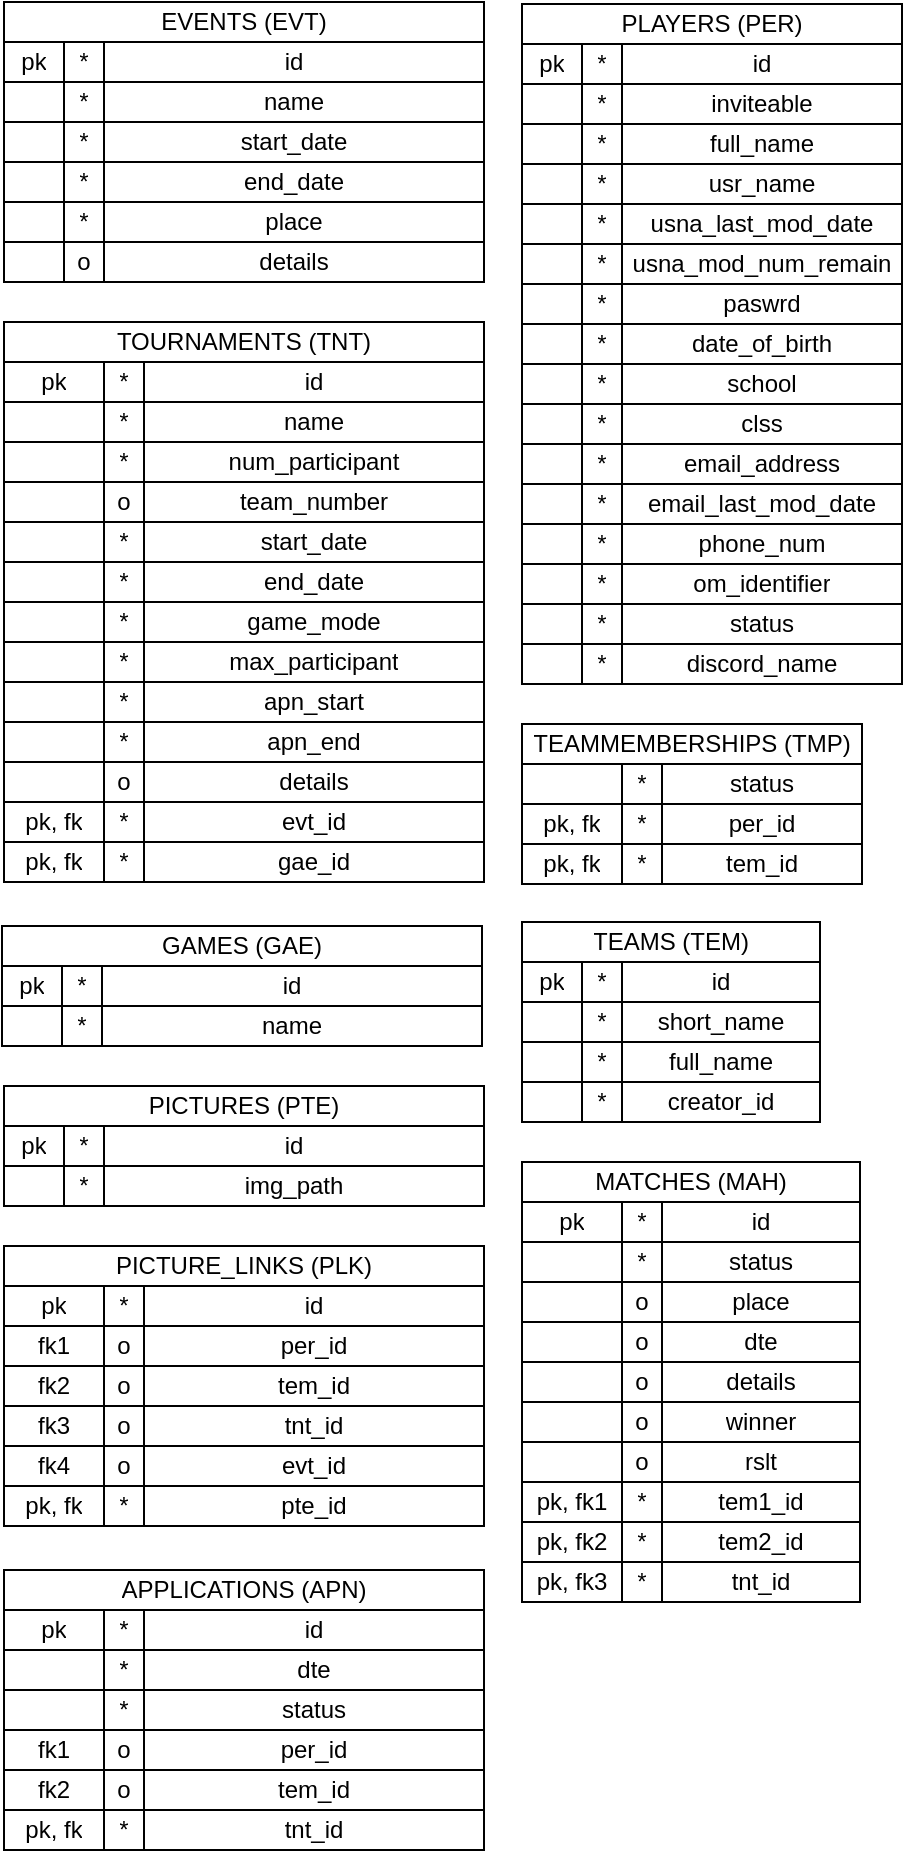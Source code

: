 <mxfile version="24.8.6">
  <diagram name="1 oldal" id="IzHzZjg3vKNvG30zU9Bg">
    <mxGraphModel grid="1" page="1" gridSize="10" guides="1" tooltips="1" connect="1" arrows="1" fold="1" pageScale="1" pageWidth="827" pageHeight="1169" math="0" shadow="0">
      <root>
        <mxCell id="0" />
        <mxCell id="1" parent="0" />
        <mxCell id="FeYknlY7A9A3jfi1AWmr-14" value="" style="shape=table;startSize=0;container=1;collapsible=0;childLayout=tableLayout;fillColor=none;" vertex="1" parent="1">
          <mxGeometry x="449" y="111" width="190.0" height="340.0" as="geometry" />
        </mxCell>
        <mxCell id="FeYknlY7A9A3jfi1AWmr-15" value="" style="shape=tableRow;horizontal=0;startSize=0;swimlaneHead=0;swimlaneBody=0;top=0;left=0;bottom=0;right=0;collapsible=0;dropTarget=0;points=[[0,0.5],[1,0.5]];portConstraint=eastwest;fillColor=none;" vertex="1" parent="FeYknlY7A9A3jfi1AWmr-14">
          <mxGeometry width="190.0" height="20" as="geometry" />
        </mxCell>
        <mxCell id="FeYknlY7A9A3jfi1AWmr-16" value="PLAYERS (PER)" style="shape=partialRectangle;html=1;whiteSpace=wrap;connectable=0;overflow=hidden;top=0;left=0;bottom=0;right=0;pointerEvents=1;rowspan=1;colspan=3;fillColor=none;" vertex="1" parent="FeYknlY7A9A3jfi1AWmr-15">
          <mxGeometry width="190" height="20" as="geometry">
            <mxRectangle width="30" height="20" as="alternateBounds" />
          </mxGeometry>
        </mxCell>
        <mxCell id="FeYknlY7A9A3jfi1AWmr-17" value="" style="shape=partialRectangle;html=1;whiteSpace=wrap;connectable=0;strokeColor=inherit;overflow=hidden;fillColor=none;top=0;left=0;bottom=0;right=0;pointerEvents=1;" vertex="1" visible="0" parent="FeYknlY7A9A3jfi1AWmr-15">
          <mxGeometry x="30" width="20" height="20" as="geometry">
            <mxRectangle width="20" height="20" as="alternateBounds" />
          </mxGeometry>
        </mxCell>
        <mxCell id="FeYknlY7A9A3jfi1AWmr-18" value="" style="shape=partialRectangle;html=1;whiteSpace=wrap;connectable=0;strokeColor=inherit;overflow=hidden;fillColor=none;top=0;left=0;bottom=0;right=0;pointerEvents=1;" vertex="1" visible="0" parent="FeYknlY7A9A3jfi1AWmr-15">
          <mxGeometry x="50" width="140" height="20" as="geometry">
            <mxRectangle width="140" height="20" as="alternateBounds" />
          </mxGeometry>
        </mxCell>
        <mxCell id="FeYknlY7A9A3jfi1AWmr-19" value="" style="shape=tableRow;horizontal=0;startSize=0;swimlaneHead=0;swimlaneBody=0;top=0;left=0;bottom=0;right=0;collapsible=0;dropTarget=0;points=[[0,0.5],[1,0.5]];portConstraint=eastwest;fillColor=none;" vertex="1" parent="FeYknlY7A9A3jfi1AWmr-14">
          <mxGeometry y="20" width="190.0" height="20" as="geometry" />
        </mxCell>
        <mxCell id="FeYknlY7A9A3jfi1AWmr-20" value="pk" style="shape=partialRectangle;html=1;whiteSpace=wrap;connectable=0;overflow=hidden;top=0;left=0;bottom=0;right=0;pointerEvents=1;fillColor=none;" vertex="1" parent="FeYknlY7A9A3jfi1AWmr-19">
          <mxGeometry width="30" height="20" as="geometry">
            <mxRectangle width="30" height="20" as="alternateBounds" />
          </mxGeometry>
        </mxCell>
        <mxCell id="FeYknlY7A9A3jfi1AWmr-21" value="*" style="shape=partialRectangle;html=1;whiteSpace=wrap;connectable=0;overflow=hidden;top=0;left=0;bottom=0;right=0;pointerEvents=1;fillColor=none;" vertex="1" parent="FeYknlY7A9A3jfi1AWmr-19">
          <mxGeometry x="30" width="20" height="20" as="geometry">
            <mxRectangle width="20" height="20" as="alternateBounds" />
          </mxGeometry>
        </mxCell>
        <mxCell id="FeYknlY7A9A3jfi1AWmr-22" value="id" style="shape=partialRectangle;html=1;whiteSpace=wrap;connectable=0;overflow=hidden;top=0;left=0;bottom=0;right=0;pointerEvents=1;fillColor=none;" vertex="1" parent="FeYknlY7A9A3jfi1AWmr-19">
          <mxGeometry x="50" width="140" height="20" as="geometry">
            <mxRectangle width="140" height="20" as="alternateBounds" />
          </mxGeometry>
        </mxCell>
        <mxCell id="FeYknlY7A9A3jfi1AWmr-23" value="" style="shape=tableRow;horizontal=0;startSize=0;swimlaneHead=0;swimlaneBody=0;top=0;left=0;bottom=0;right=0;collapsible=0;dropTarget=0;points=[[0,0.5],[1,0.5]];portConstraint=eastwest;fillColor=none;" vertex="1" parent="FeYknlY7A9A3jfi1AWmr-14">
          <mxGeometry y="40" width="190.0" height="20" as="geometry" />
        </mxCell>
        <mxCell id="FeYknlY7A9A3jfi1AWmr-24" value="" style="shape=partialRectangle;html=1;whiteSpace=wrap;connectable=0;overflow=hidden;top=0;left=0;bottom=0;right=0;pointerEvents=1;fillColor=none;" vertex="1" parent="FeYknlY7A9A3jfi1AWmr-23">
          <mxGeometry width="30" height="20" as="geometry">
            <mxRectangle width="30" height="20" as="alternateBounds" />
          </mxGeometry>
        </mxCell>
        <mxCell id="FeYknlY7A9A3jfi1AWmr-25" value="*" style="shape=partialRectangle;html=1;whiteSpace=wrap;connectable=0;overflow=hidden;top=0;left=0;bottom=0;right=0;pointerEvents=1;fillColor=none;" vertex="1" parent="FeYknlY7A9A3jfi1AWmr-23">
          <mxGeometry x="30" width="20" height="20" as="geometry">
            <mxRectangle width="20" height="20" as="alternateBounds" />
          </mxGeometry>
        </mxCell>
        <mxCell id="FeYknlY7A9A3jfi1AWmr-26" value="inviteable" style="shape=partialRectangle;html=1;whiteSpace=wrap;connectable=0;overflow=hidden;top=0;left=0;bottom=0;right=0;pointerEvents=1;fillColor=none;" vertex="1" parent="FeYknlY7A9A3jfi1AWmr-23">
          <mxGeometry x="50" width="140" height="20" as="geometry">
            <mxRectangle width="140" height="20" as="alternateBounds" />
          </mxGeometry>
        </mxCell>
        <mxCell id="FeYknlY7A9A3jfi1AWmr-27" value="" style="shape=tableRow;horizontal=0;startSize=0;swimlaneHead=0;swimlaneBody=0;top=0;left=0;bottom=0;right=0;collapsible=0;dropTarget=0;points=[[0,0.5],[1,0.5]];portConstraint=eastwest;fillColor=none;" vertex="1" parent="FeYknlY7A9A3jfi1AWmr-14">
          <mxGeometry y="60" width="190.0" height="20" as="geometry" />
        </mxCell>
        <mxCell id="FeYknlY7A9A3jfi1AWmr-28" value="" style="shape=partialRectangle;html=1;whiteSpace=wrap;connectable=0;overflow=hidden;top=0;left=0;bottom=0;right=0;pointerEvents=1;fillColor=none;" vertex="1" parent="FeYknlY7A9A3jfi1AWmr-27">
          <mxGeometry width="30" height="20" as="geometry">
            <mxRectangle width="30" height="20" as="alternateBounds" />
          </mxGeometry>
        </mxCell>
        <mxCell id="FeYknlY7A9A3jfi1AWmr-29" value="*" style="shape=partialRectangle;html=1;whiteSpace=wrap;connectable=0;overflow=hidden;top=0;left=0;bottom=0;right=0;pointerEvents=1;fillColor=none;" vertex="1" parent="FeYknlY7A9A3jfi1AWmr-27">
          <mxGeometry x="30" width="20" height="20" as="geometry">
            <mxRectangle width="20" height="20" as="alternateBounds" />
          </mxGeometry>
        </mxCell>
        <mxCell id="FeYknlY7A9A3jfi1AWmr-30" value="full_name" style="shape=partialRectangle;html=1;whiteSpace=wrap;connectable=0;overflow=hidden;top=0;left=0;bottom=0;right=0;pointerEvents=1;fillColor=none;" vertex="1" parent="FeYknlY7A9A3jfi1AWmr-27">
          <mxGeometry x="50" width="140" height="20" as="geometry">
            <mxRectangle width="140" height="20" as="alternateBounds" />
          </mxGeometry>
        </mxCell>
        <mxCell id="FeYknlY7A9A3jfi1AWmr-31" value="" style="shape=tableRow;horizontal=0;startSize=0;swimlaneHead=0;swimlaneBody=0;top=0;left=0;bottom=0;right=0;collapsible=0;dropTarget=0;points=[[0,0.5],[1,0.5]];portConstraint=eastwest;fillColor=none;" vertex="1" parent="FeYknlY7A9A3jfi1AWmr-14">
          <mxGeometry y="80" width="190.0" height="20" as="geometry" />
        </mxCell>
        <mxCell id="FeYknlY7A9A3jfi1AWmr-32" value="" style="shape=partialRectangle;html=1;whiteSpace=wrap;connectable=0;overflow=hidden;top=0;left=0;bottom=0;right=0;pointerEvents=1;fillColor=none;" vertex="1" parent="FeYknlY7A9A3jfi1AWmr-31">
          <mxGeometry width="30" height="20" as="geometry">
            <mxRectangle width="30" height="20" as="alternateBounds" />
          </mxGeometry>
        </mxCell>
        <mxCell id="FeYknlY7A9A3jfi1AWmr-33" value="*" style="shape=partialRectangle;html=1;whiteSpace=wrap;connectable=0;overflow=hidden;top=0;left=0;bottom=0;right=0;pointerEvents=1;fillColor=none;" vertex="1" parent="FeYknlY7A9A3jfi1AWmr-31">
          <mxGeometry x="30" width="20" height="20" as="geometry">
            <mxRectangle width="20" height="20" as="alternateBounds" />
          </mxGeometry>
        </mxCell>
        <mxCell id="FeYknlY7A9A3jfi1AWmr-34" value="usr_name" style="shape=partialRectangle;html=1;whiteSpace=wrap;connectable=0;overflow=hidden;top=0;left=0;bottom=0;right=0;pointerEvents=1;fillColor=none;" vertex="1" parent="FeYknlY7A9A3jfi1AWmr-31">
          <mxGeometry x="50" width="140" height="20" as="geometry">
            <mxRectangle width="140" height="20" as="alternateBounds" />
          </mxGeometry>
        </mxCell>
        <mxCell id="FeYknlY7A9A3jfi1AWmr-35" value="" style="shape=tableRow;horizontal=0;startSize=0;swimlaneHead=0;swimlaneBody=0;top=0;left=0;bottom=0;right=0;collapsible=0;dropTarget=0;points=[[0,0.5],[1,0.5]];portConstraint=eastwest;fillColor=none;" vertex="1" parent="FeYknlY7A9A3jfi1AWmr-14">
          <mxGeometry y="100" width="190.0" height="20" as="geometry" />
        </mxCell>
        <mxCell id="FeYknlY7A9A3jfi1AWmr-36" value="" style="shape=partialRectangle;html=1;whiteSpace=wrap;connectable=0;overflow=hidden;top=0;left=0;bottom=0;right=0;pointerEvents=1;fillColor=none;" vertex="1" parent="FeYknlY7A9A3jfi1AWmr-35">
          <mxGeometry width="30" height="20" as="geometry">
            <mxRectangle width="30" height="20" as="alternateBounds" />
          </mxGeometry>
        </mxCell>
        <mxCell id="FeYknlY7A9A3jfi1AWmr-37" value="*" style="shape=partialRectangle;html=1;whiteSpace=wrap;connectable=0;overflow=hidden;top=0;left=0;bottom=0;right=0;pointerEvents=1;fillColor=none;" vertex="1" parent="FeYknlY7A9A3jfi1AWmr-35">
          <mxGeometry x="30" width="20" height="20" as="geometry">
            <mxRectangle width="20" height="20" as="alternateBounds" />
          </mxGeometry>
        </mxCell>
        <mxCell id="FeYknlY7A9A3jfi1AWmr-38" value="usna_last_mod_date" style="shape=partialRectangle;html=1;whiteSpace=wrap;connectable=0;overflow=hidden;top=0;left=0;bottom=0;right=0;pointerEvents=1;fillColor=none;" vertex="1" parent="FeYknlY7A9A3jfi1AWmr-35">
          <mxGeometry x="50" width="140" height="20" as="geometry">
            <mxRectangle width="140" height="20" as="alternateBounds" />
          </mxGeometry>
        </mxCell>
        <mxCell id="FeYknlY7A9A3jfi1AWmr-39" value="" style="shape=tableRow;horizontal=0;startSize=0;swimlaneHead=0;swimlaneBody=0;top=0;left=0;bottom=0;right=0;collapsible=0;dropTarget=0;points=[[0,0.5],[1,0.5]];portConstraint=eastwest;fillColor=none;" vertex="1" parent="FeYknlY7A9A3jfi1AWmr-14">
          <mxGeometry y="120" width="190.0" height="20" as="geometry" />
        </mxCell>
        <mxCell id="FeYknlY7A9A3jfi1AWmr-40" value="" style="shape=partialRectangle;html=1;whiteSpace=wrap;connectable=0;overflow=hidden;top=0;left=0;bottom=0;right=0;pointerEvents=1;fillColor=none;" vertex="1" parent="FeYknlY7A9A3jfi1AWmr-39">
          <mxGeometry width="30" height="20" as="geometry">
            <mxRectangle width="30" height="20" as="alternateBounds" />
          </mxGeometry>
        </mxCell>
        <mxCell id="FeYknlY7A9A3jfi1AWmr-41" value="*" style="shape=partialRectangle;html=1;whiteSpace=wrap;connectable=0;overflow=hidden;top=0;left=0;bottom=0;right=0;pointerEvents=1;fillColor=none;" vertex="1" parent="FeYknlY7A9A3jfi1AWmr-39">
          <mxGeometry x="30" width="20" height="20" as="geometry">
            <mxRectangle width="20" height="20" as="alternateBounds" />
          </mxGeometry>
        </mxCell>
        <mxCell id="FeYknlY7A9A3jfi1AWmr-42" value="usna_mod_num_remain" style="shape=partialRectangle;html=1;whiteSpace=wrap;connectable=0;overflow=hidden;top=0;left=0;bottom=0;right=0;pointerEvents=1;fillColor=none;" vertex="1" parent="FeYknlY7A9A3jfi1AWmr-39">
          <mxGeometry x="50" width="140" height="20" as="geometry">
            <mxRectangle width="140" height="20" as="alternateBounds" />
          </mxGeometry>
        </mxCell>
        <mxCell id="FeYknlY7A9A3jfi1AWmr-43" value="" style="shape=tableRow;horizontal=0;startSize=0;swimlaneHead=0;swimlaneBody=0;top=0;left=0;bottom=0;right=0;collapsible=0;dropTarget=0;points=[[0,0.5],[1,0.5]];portConstraint=eastwest;fillColor=none;" vertex="1" parent="FeYknlY7A9A3jfi1AWmr-14">
          <mxGeometry y="140" width="190.0" height="20" as="geometry" />
        </mxCell>
        <mxCell id="FeYknlY7A9A3jfi1AWmr-44" value="" style="shape=partialRectangle;html=1;whiteSpace=wrap;connectable=0;overflow=hidden;top=0;left=0;bottom=0;right=0;pointerEvents=1;fillColor=none;" vertex="1" parent="FeYknlY7A9A3jfi1AWmr-43">
          <mxGeometry width="30" height="20" as="geometry">
            <mxRectangle width="30" height="20" as="alternateBounds" />
          </mxGeometry>
        </mxCell>
        <mxCell id="FeYknlY7A9A3jfi1AWmr-45" value="*" style="shape=partialRectangle;html=1;whiteSpace=wrap;connectable=0;overflow=hidden;top=0;left=0;bottom=0;right=0;pointerEvents=1;fillColor=none;" vertex="1" parent="FeYknlY7A9A3jfi1AWmr-43">
          <mxGeometry x="30" width="20" height="20" as="geometry">
            <mxRectangle width="20" height="20" as="alternateBounds" />
          </mxGeometry>
        </mxCell>
        <mxCell id="FeYknlY7A9A3jfi1AWmr-46" value="paswrd" style="shape=partialRectangle;html=1;whiteSpace=wrap;connectable=0;overflow=hidden;top=0;left=0;bottom=0;right=0;pointerEvents=1;fillColor=none;" vertex="1" parent="FeYknlY7A9A3jfi1AWmr-43">
          <mxGeometry x="50" width="140" height="20" as="geometry">
            <mxRectangle width="140" height="20" as="alternateBounds" />
          </mxGeometry>
        </mxCell>
        <mxCell id="FeYknlY7A9A3jfi1AWmr-47" value="" style="shape=tableRow;horizontal=0;startSize=0;swimlaneHead=0;swimlaneBody=0;top=0;left=0;bottom=0;right=0;collapsible=0;dropTarget=0;points=[[0,0.5],[1,0.5]];portConstraint=eastwest;fillColor=none;" vertex="1" parent="FeYknlY7A9A3jfi1AWmr-14">
          <mxGeometry y="160" width="190.0" height="20" as="geometry" />
        </mxCell>
        <mxCell id="FeYknlY7A9A3jfi1AWmr-48" value="" style="shape=partialRectangle;html=1;whiteSpace=wrap;connectable=0;overflow=hidden;top=0;left=0;bottom=0;right=0;pointerEvents=1;fillColor=none;" vertex="1" parent="FeYknlY7A9A3jfi1AWmr-47">
          <mxGeometry width="30" height="20" as="geometry">
            <mxRectangle width="30" height="20" as="alternateBounds" />
          </mxGeometry>
        </mxCell>
        <mxCell id="FeYknlY7A9A3jfi1AWmr-49" value="*" style="shape=partialRectangle;html=1;whiteSpace=wrap;connectable=0;overflow=hidden;top=0;left=0;bottom=0;right=0;pointerEvents=1;fillColor=none;" vertex="1" parent="FeYknlY7A9A3jfi1AWmr-47">
          <mxGeometry x="30" width="20" height="20" as="geometry">
            <mxRectangle width="20" height="20" as="alternateBounds" />
          </mxGeometry>
        </mxCell>
        <mxCell id="FeYknlY7A9A3jfi1AWmr-50" value="date_of_birth" style="shape=partialRectangle;html=1;whiteSpace=wrap;connectable=0;overflow=hidden;top=0;left=0;bottom=0;right=0;pointerEvents=1;fillColor=none;" vertex="1" parent="FeYknlY7A9A3jfi1AWmr-47">
          <mxGeometry x="50" width="140" height="20" as="geometry">
            <mxRectangle width="140" height="20" as="alternateBounds" />
          </mxGeometry>
        </mxCell>
        <mxCell id="FeYknlY7A9A3jfi1AWmr-51" value="" style="shape=tableRow;horizontal=0;startSize=0;swimlaneHead=0;swimlaneBody=0;top=0;left=0;bottom=0;right=0;collapsible=0;dropTarget=0;points=[[0,0.5],[1,0.5]];portConstraint=eastwest;fillColor=none;" vertex="1" parent="FeYknlY7A9A3jfi1AWmr-14">
          <mxGeometry y="180" width="190.0" height="20" as="geometry" />
        </mxCell>
        <mxCell id="FeYknlY7A9A3jfi1AWmr-52" value="" style="shape=partialRectangle;html=1;whiteSpace=wrap;connectable=0;overflow=hidden;top=0;left=0;bottom=0;right=0;pointerEvents=1;fillColor=none;" vertex="1" parent="FeYknlY7A9A3jfi1AWmr-51">
          <mxGeometry width="30" height="20" as="geometry">
            <mxRectangle width="30" height="20" as="alternateBounds" />
          </mxGeometry>
        </mxCell>
        <mxCell id="FeYknlY7A9A3jfi1AWmr-53" value="*" style="shape=partialRectangle;html=1;whiteSpace=wrap;connectable=0;overflow=hidden;top=0;left=0;bottom=0;right=0;pointerEvents=1;fillColor=none;" vertex="1" parent="FeYknlY7A9A3jfi1AWmr-51">
          <mxGeometry x="30" width="20" height="20" as="geometry">
            <mxRectangle width="20" height="20" as="alternateBounds" />
          </mxGeometry>
        </mxCell>
        <mxCell id="FeYknlY7A9A3jfi1AWmr-54" value="school" style="shape=partialRectangle;html=1;whiteSpace=wrap;connectable=0;overflow=hidden;top=0;left=0;bottom=0;right=0;pointerEvents=1;fillColor=none;" vertex="1" parent="FeYknlY7A9A3jfi1AWmr-51">
          <mxGeometry x="50" width="140" height="20" as="geometry">
            <mxRectangle width="140" height="20" as="alternateBounds" />
          </mxGeometry>
        </mxCell>
        <mxCell id="FeYknlY7A9A3jfi1AWmr-55" value="" style="shape=tableRow;horizontal=0;startSize=0;swimlaneHead=0;swimlaneBody=0;top=0;left=0;bottom=0;right=0;collapsible=0;dropTarget=0;points=[[0,0.5],[1,0.5]];portConstraint=eastwest;fillColor=none;" vertex="1" parent="FeYknlY7A9A3jfi1AWmr-14">
          <mxGeometry y="200" width="190.0" height="20" as="geometry" />
        </mxCell>
        <mxCell id="FeYknlY7A9A3jfi1AWmr-56" value="" style="shape=partialRectangle;html=1;whiteSpace=wrap;connectable=0;overflow=hidden;top=0;left=0;bottom=0;right=0;pointerEvents=1;fillColor=none;" vertex="1" parent="FeYknlY7A9A3jfi1AWmr-55">
          <mxGeometry width="30" height="20" as="geometry">
            <mxRectangle width="30" height="20" as="alternateBounds" />
          </mxGeometry>
        </mxCell>
        <mxCell id="FeYknlY7A9A3jfi1AWmr-57" value="*" style="shape=partialRectangle;html=1;whiteSpace=wrap;connectable=0;overflow=hidden;top=0;left=0;bottom=0;right=0;pointerEvents=1;fillColor=none;" vertex="1" parent="FeYknlY7A9A3jfi1AWmr-55">
          <mxGeometry x="30" width="20" height="20" as="geometry">
            <mxRectangle width="20" height="20" as="alternateBounds" />
          </mxGeometry>
        </mxCell>
        <mxCell id="FeYknlY7A9A3jfi1AWmr-58" value="clss" style="shape=partialRectangle;html=1;whiteSpace=wrap;connectable=0;overflow=hidden;top=0;left=0;bottom=0;right=0;pointerEvents=1;fillColor=none;" vertex="1" parent="FeYknlY7A9A3jfi1AWmr-55">
          <mxGeometry x="50" width="140" height="20" as="geometry">
            <mxRectangle width="140" height="20" as="alternateBounds" />
          </mxGeometry>
        </mxCell>
        <mxCell id="FeYknlY7A9A3jfi1AWmr-88" style="shape=tableRow;horizontal=0;startSize=0;swimlaneHead=0;swimlaneBody=0;top=0;left=0;bottom=0;right=0;collapsible=0;dropTarget=0;points=[[0,0.5],[1,0.5]];portConstraint=eastwest;fillColor=none;" vertex="1" parent="FeYknlY7A9A3jfi1AWmr-14">
          <mxGeometry y="220" width="190.0" height="20" as="geometry" />
        </mxCell>
        <mxCell id="FeYknlY7A9A3jfi1AWmr-89" style="shape=partialRectangle;html=1;whiteSpace=wrap;connectable=0;overflow=hidden;top=0;left=0;bottom=0;right=0;pointerEvents=1;fillColor=none;" vertex="1" parent="FeYknlY7A9A3jfi1AWmr-88">
          <mxGeometry width="30" height="20" as="geometry">
            <mxRectangle width="30" height="20" as="alternateBounds" />
          </mxGeometry>
        </mxCell>
        <mxCell id="FeYknlY7A9A3jfi1AWmr-90" value="*" style="shape=partialRectangle;html=1;whiteSpace=wrap;connectable=0;overflow=hidden;top=0;left=0;bottom=0;right=0;pointerEvents=1;fillColor=none;" vertex="1" parent="FeYknlY7A9A3jfi1AWmr-88">
          <mxGeometry x="30" width="20" height="20" as="geometry">
            <mxRectangle width="20" height="20" as="alternateBounds" />
          </mxGeometry>
        </mxCell>
        <mxCell id="FeYknlY7A9A3jfi1AWmr-91" value="email_address" style="shape=partialRectangle;html=1;whiteSpace=wrap;connectable=0;overflow=hidden;top=0;left=0;bottom=0;right=0;pointerEvents=1;fillColor=none;" vertex="1" parent="FeYknlY7A9A3jfi1AWmr-88">
          <mxGeometry x="50" width="140" height="20" as="geometry">
            <mxRectangle width="140" height="20" as="alternateBounds" />
          </mxGeometry>
        </mxCell>
        <mxCell id="FeYknlY7A9A3jfi1AWmr-59" value="" style="shape=tableRow;horizontal=0;startSize=0;swimlaneHead=0;swimlaneBody=0;top=0;left=0;bottom=0;right=0;collapsible=0;dropTarget=0;points=[[0,0.5],[1,0.5]];portConstraint=eastwest;fillColor=none;" vertex="1" parent="FeYknlY7A9A3jfi1AWmr-14">
          <mxGeometry y="240" width="190.0" height="20" as="geometry" />
        </mxCell>
        <mxCell id="FeYknlY7A9A3jfi1AWmr-60" value="" style="shape=partialRectangle;html=1;whiteSpace=wrap;connectable=0;overflow=hidden;top=0;left=0;bottom=0;right=0;pointerEvents=1;fillColor=none;" vertex="1" parent="FeYknlY7A9A3jfi1AWmr-59">
          <mxGeometry width="30" height="20" as="geometry">
            <mxRectangle width="30" height="20" as="alternateBounds" />
          </mxGeometry>
        </mxCell>
        <mxCell id="FeYknlY7A9A3jfi1AWmr-61" value="*" style="shape=partialRectangle;html=1;whiteSpace=wrap;connectable=0;overflow=hidden;top=0;left=0;bottom=0;right=0;pointerEvents=1;fillColor=none;" vertex="1" parent="FeYknlY7A9A3jfi1AWmr-59">
          <mxGeometry x="30" width="20" height="20" as="geometry">
            <mxRectangle width="20" height="20" as="alternateBounds" />
          </mxGeometry>
        </mxCell>
        <mxCell id="FeYknlY7A9A3jfi1AWmr-62" value="email_last_mod_date" style="shape=partialRectangle;html=1;whiteSpace=wrap;connectable=0;overflow=hidden;top=0;left=0;bottom=0;right=0;pointerEvents=1;fillColor=none;" vertex="1" parent="FeYknlY7A9A3jfi1AWmr-59">
          <mxGeometry x="50" width="140" height="20" as="geometry">
            <mxRectangle width="140" height="20" as="alternateBounds" />
          </mxGeometry>
        </mxCell>
        <mxCell id="FeYknlY7A9A3jfi1AWmr-63" value="" style="shape=tableRow;horizontal=0;startSize=0;swimlaneHead=0;swimlaneBody=0;top=0;left=0;bottom=0;right=0;collapsible=0;dropTarget=0;points=[[0,0.5],[1,0.5]];portConstraint=eastwest;fillColor=none;" vertex="1" parent="FeYknlY7A9A3jfi1AWmr-14">
          <mxGeometry y="260" width="190.0" height="20" as="geometry" />
        </mxCell>
        <mxCell id="FeYknlY7A9A3jfi1AWmr-64" value="" style="shape=partialRectangle;html=1;whiteSpace=wrap;connectable=0;overflow=hidden;top=0;left=0;bottom=0;right=0;pointerEvents=1;fillColor=none;" vertex="1" parent="FeYknlY7A9A3jfi1AWmr-63">
          <mxGeometry width="30" height="20" as="geometry">
            <mxRectangle width="30" height="20" as="alternateBounds" />
          </mxGeometry>
        </mxCell>
        <mxCell id="FeYknlY7A9A3jfi1AWmr-65" value="*" style="shape=partialRectangle;html=1;whiteSpace=wrap;connectable=0;overflow=hidden;top=0;left=0;bottom=0;right=0;pointerEvents=1;fillColor=none;" vertex="1" parent="FeYknlY7A9A3jfi1AWmr-63">
          <mxGeometry x="30" width="20" height="20" as="geometry">
            <mxRectangle width="20" height="20" as="alternateBounds" />
          </mxGeometry>
        </mxCell>
        <mxCell id="FeYknlY7A9A3jfi1AWmr-66" value="phone_num" style="shape=partialRectangle;html=1;whiteSpace=wrap;connectable=0;overflow=hidden;top=0;left=0;bottom=0;right=0;pointerEvents=1;fillColor=none;" vertex="1" parent="FeYknlY7A9A3jfi1AWmr-63">
          <mxGeometry x="50" width="140" height="20" as="geometry">
            <mxRectangle width="140" height="20" as="alternateBounds" />
          </mxGeometry>
        </mxCell>
        <mxCell id="FeYknlY7A9A3jfi1AWmr-67" value="" style="shape=tableRow;horizontal=0;startSize=0;swimlaneHead=0;swimlaneBody=0;top=0;left=0;bottom=0;right=0;collapsible=0;dropTarget=0;points=[[0,0.5],[1,0.5]];portConstraint=eastwest;fillColor=none;" vertex="1" parent="FeYknlY7A9A3jfi1AWmr-14">
          <mxGeometry y="280" width="190.0" height="20" as="geometry" />
        </mxCell>
        <mxCell id="FeYknlY7A9A3jfi1AWmr-68" value="" style="shape=partialRectangle;html=1;whiteSpace=wrap;connectable=0;overflow=hidden;top=0;left=0;bottom=0;right=0;pointerEvents=1;fillColor=none;" vertex="1" parent="FeYknlY7A9A3jfi1AWmr-67">
          <mxGeometry width="30" height="20" as="geometry">
            <mxRectangle width="30" height="20" as="alternateBounds" />
          </mxGeometry>
        </mxCell>
        <mxCell id="FeYknlY7A9A3jfi1AWmr-69" value="*" style="shape=partialRectangle;html=1;whiteSpace=wrap;connectable=0;overflow=hidden;top=0;left=0;bottom=0;right=0;pointerEvents=1;fillColor=none;" vertex="1" parent="FeYknlY7A9A3jfi1AWmr-67">
          <mxGeometry x="30" width="20" height="20" as="geometry">
            <mxRectangle width="20" height="20" as="alternateBounds" />
          </mxGeometry>
        </mxCell>
        <mxCell id="FeYknlY7A9A3jfi1AWmr-70" value="om_identifier" style="shape=partialRectangle;html=1;whiteSpace=wrap;connectable=0;overflow=hidden;top=0;left=0;bottom=0;right=0;pointerEvents=1;fillColor=none;" vertex="1" parent="FeYknlY7A9A3jfi1AWmr-67">
          <mxGeometry x="50" width="140" height="20" as="geometry">
            <mxRectangle width="140" height="20" as="alternateBounds" />
          </mxGeometry>
        </mxCell>
        <mxCell id="FeYknlY7A9A3jfi1AWmr-71" value="" style="shape=tableRow;horizontal=0;startSize=0;swimlaneHead=0;swimlaneBody=0;top=0;left=0;bottom=0;right=0;collapsible=0;dropTarget=0;points=[[0,0.5],[1,0.5]];portConstraint=eastwest;fillColor=none;" vertex="1" parent="FeYknlY7A9A3jfi1AWmr-14">
          <mxGeometry y="300" width="190.0" height="20" as="geometry" />
        </mxCell>
        <mxCell id="FeYknlY7A9A3jfi1AWmr-72" value="" style="shape=partialRectangle;html=1;whiteSpace=wrap;connectable=0;overflow=hidden;top=0;left=0;bottom=0;right=0;pointerEvents=1;fillColor=none;" vertex="1" parent="FeYknlY7A9A3jfi1AWmr-71">
          <mxGeometry width="30" height="20" as="geometry">
            <mxRectangle width="30" height="20" as="alternateBounds" />
          </mxGeometry>
        </mxCell>
        <mxCell id="FeYknlY7A9A3jfi1AWmr-73" value="*" style="shape=partialRectangle;html=1;whiteSpace=wrap;connectable=0;overflow=hidden;top=0;left=0;bottom=0;right=0;pointerEvents=1;fillColor=none;" vertex="1" parent="FeYknlY7A9A3jfi1AWmr-71">
          <mxGeometry x="30" width="20" height="20" as="geometry">
            <mxRectangle width="20" height="20" as="alternateBounds" />
          </mxGeometry>
        </mxCell>
        <mxCell id="FeYknlY7A9A3jfi1AWmr-74" value="status" style="shape=partialRectangle;html=1;whiteSpace=wrap;connectable=0;overflow=hidden;top=0;left=0;bottom=0;right=0;pointerEvents=1;fillColor=none;" vertex="1" parent="FeYknlY7A9A3jfi1AWmr-71">
          <mxGeometry x="50" width="140" height="20" as="geometry">
            <mxRectangle width="140" height="20" as="alternateBounds" />
          </mxGeometry>
        </mxCell>
        <mxCell id="FeYknlY7A9A3jfi1AWmr-75" value="" style="shape=tableRow;horizontal=0;startSize=0;swimlaneHead=0;swimlaneBody=0;top=0;left=0;bottom=0;right=0;collapsible=0;dropTarget=0;points=[[0,0.5],[1,0.5]];portConstraint=eastwest;fillColor=none;" vertex="1" parent="FeYknlY7A9A3jfi1AWmr-14">
          <mxGeometry y="320" width="190.0" height="20" as="geometry" />
        </mxCell>
        <mxCell id="FeYknlY7A9A3jfi1AWmr-76" value="" style="shape=partialRectangle;html=1;whiteSpace=wrap;connectable=0;overflow=hidden;top=0;left=0;bottom=0;right=0;pointerEvents=1;fillColor=none;" vertex="1" parent="FeYknlY7A9A3jfi1AWmr-75">
          <mxGeometry width="30" height="20" as="geometry">
            <mxRectangle width="30" height="20" as="alternateBounds" />
          </mxGeometry>
        </mxCell>
        <mxCell id="FeYknlY7A9A3jfi1AWmr-77" value="*" style="shape=partialRectangle;html=1;whiteSpace=wrap;connectable=0;overflow=hidden;top=0;left=0;bottom=0;right=0;pointerEvents=1;fillColor=none;" vertex="1" parent="FeYknlY7A9A3jfi1AWmr-75">
          <mxGeometry x="30" width="20" height="20" as="geometry">
            <mxRectangle width="20" height="20" as="alternateBounds" />
          </mxGeometry>
        </mxCell>
        <mxCell id="FeYknlY7A9A3jfi1AWmr-78" value="discord_name" style="shape=partialRectangle;html=1;whiteSpace=wrap;connectable=0;overflow=hidden;top=0;left=0;bottom=0;right=0;pointerEvents=1;fillColor=none;" vertex="1" parent="FeYknlY7A9A3jfi1AWmr-75">
          <mxGeometry x="50" width="140" height="20" as="geometry">
            <mxRectangle width="140" height="20" as="alternateBounds" />
          </mxGeometry>
        </mxCell>
        <mxCell id="KMQ_LgJPtsS-nidcUVPB-45" value="" style="shape=table;startSize=0;container=1;collapsible=0;childLayout=tableLayout;fillColor=none;" vertex="1" parent="1">
          <mxGeometry x="190" y="110" width="240" height="140" as="geometry" />
        </mxCell>
        <mxCell id="KMQ_LgJPtsS-nidcUVPB-46" value="" style="shape=tableRow;horizontal=0;startSize=0;swimlaneHead=0;swimlaneBody=0;top=0;left=0;bottom=0;right=0;collapsible=0;dropTarget=0;points=[[0,0.5],[1,0.5]];portConstraint=eastwest;fillColor=none;" vertex="1" parent="KMQ_LgJPtsS-nidcUVPB-45">
          <mxGeometry width="240" height="20" as="geometry" />
        </mxCell>
        <mxCell id="KMQ_LgJPtsS-nidcUVPB-47" value="EVENTS (EVT)" style="shape=partialRectangle;html=1;whiteSpace=wrap;connectable=0;overflow=hidden;top=0;left=0;bottom=0;right=0;pointerEvents=1;rowspan=1;colspan=3;fillColor=none;" vertex="1" parent="KMQ_LgJPtsS-nidcUVPB-46">
          <mxGeometry width="240" height="20" as="geometry">
            <mxRectangle width="30" height="20" as="alternateBounds" />
          </mxGeometry>
        </mxCell>
        <mxCell id="KMQ_LgJPtsS-nidcUVPB-48" value="" style="shape=partialRectangle;html=1;whiteSpace=wrap;connectable=0;strokeColor=inherit;overflow=hidden;fillColor=none;top=0;left=0;bottom=0;right=0;pointerEvents=1;" visible="0" vertex="1" parent="KMQ_LgJPtsS-nidcUVPB-46">
          <mxGeometry x="30" width="20" height="20" as="geometry">
            <mxRectangle width="20" height="20" as="alternateBounds" />
          </mxGeometry>
        </mxCell>
        <mxCell id="KMQ_LgJPtsS-nidcUVPB-49" value="" style="shape=partialRectangle;html=1;whiteSpace=wrap;connectable=0;strokeColor=inherit;overflow=hidden;fillColor=none;top=0;left=0;bottom=0;right=0;pointerEvents=1;" visible="0" vertex="1" parent="KMQ_LgJPtsS-nidcUVPB-46">
          <mxGeometry x="50" width="190" height="20" as="geometry">
            <mxRectangle width="190" height="20" as="alternateBounds" />
          </mxGeometry>
        </mxCell>
        <mxCell id="KMQ_LgJPtsS-nidcUVPB-78" style="shape=tableRow;horizontal=0;startSize=0;swimlaneHead=0;swimlaneBody=0;top=0;left=0;bottom=0;right=0;collapsible=0;dropTarget=0;points=[[0,0.5],[1,0.5]];portConstraint=eastwest;fillColor=none;" vertex="1" parent="KMQ_LgJPtsS-nidcUVPB-45">
          <mxGeometry y="20" width="240" height="20" as="geometry" />
        </mxCell>
        <mxCell id="KMQ_LgJPtsS-nidcUVPB-79" value="pk" style="shape=partialRectangle;html=1;whiteSpace=wrap;connectable=0;overflow=hidden;top=0;left=0;bottom=0;right=0;pointerEvents=1;fillColor=none;" vertex="1" parent="KMQ_LgJPtsS-nidcUVPB-78">
          <mxGeometry width="30" height="20" as="geometry">
            <mxRectangle width="30" height="20" as="alternateBounds" />
          </mxGeometry>
        </mxCell>
        <mxCell id="KMQ_LgJPtsS-nidcUVPB-80" value="*" style="shape=partialRectangle;html=1;whiteSpace=wrap;connectable=0;overflow=hidden;top=0;left=0;bottom=0;right=0;pointerEvents=1;fillColor=none;" vertex="1" parent="KMQ_LgJPtsS-nidcUVPB-78">
          <mxGeometry x="30" width="20" height="20" as="geometry">
            <mxRectangle width="20" height="20" as="alternateBounds" />
          </mxGeometry>
        </mxCell>
        <mxCell id="KMQ_LgJPtsS-nidcUVPB-81" value="id" style="shape=partialRectangle;html=1;whiteSpace=wrap;connectable=0;overflow=hidden;top=0;left=0;bottom=0;right=0;pointerEvents=1;fillColor=none;" vertex="1" parent="KMQ_LgJPtsS-nidcUVPB-78">
          <mxGeometry x="50" width="190" height="20" as="geometry">
            <mxRectangle width="190" height="20" as="alternateBounds" />
          </mxGeometry>
        </mxCell>
        <mxCell id="KMQ_LgJPtsS-nidcUVPB-54" value="" style="shape=tableRow;horizontal=0;startSize=0;swimlaneHead=0;swimlaneBody=0;top=0;left=0;bottom=0;right=0;collapsible=0;dropTarget=0;points=[[0,0.5],[1,0.5]];portConstraint=eastwest;fillColor=none;" vertex="1" parent="KMQ_LgJPtsS-nidcUVPB-45">
          <mxGeometry y="40" width="240" height="20" as="geometry" />
        </mxCell>
        <mxCell id="KMQ_LgJPtsS-nidcUVPB-55" value="" style="shape=partialRectangle;html=1;whiteSpace=wrap;connectable=0;overflow=hidden;top=0;left=0;bottom=0;right=0;pointerEvents=1;fillColor=none;" vertex="1" parent="KMQ_LgJPtsS-nidcUVPB-54">
          <mxGeometry width="30" height="20" as="geometry">
            <mxRectangle width="30" height="20" as="alternateBounds" />
          </mxGeometry>
        </mxCell>
        <mxCell id="KMQ_LgJPtsS-nidcUVPB-56" value="*" style="shape=partialRectangle;html=1;whiteSpace=wrap;connectable=0;overflow=hidden;top=0;left=0;bottom=0;right=0;pointerEvents=1;fillColor=none;" vertex="1" parent="KMQ_LgJPtsS-nidcUVPB-54">
          <mxGeometry x="30" width="20" height="20" as="geometry">
            <mxRectangle width="20" height="20" as="alternateBounds" />
          </mxGeometry>
        </mxCell>
        <mxCell id="KMQ_LgJPtsS-nidcUVPB-57" value="name" style="shape=partialRectangle;html=1;whiteSpace=wrap;connectable=0;overflow=hidden;top=0;left=0;bottom=0;right=0;pointerEvents=1;fillColor=none;" vertex="1" parent="KMQ_LgJPtsS-nidcUVPB-54">
          <mxGeometry x="50" width="190" height="20" as="geometry">
            <mxRectangle width="190" height="20" as="alternateBounds" />
          </mxGeometry>
        </mxCell>
        <mxCell id="KMQ_LgJPtsS-nidcUVPB-58" value="" style="shape=tableRow;horizontal=0;startSize=0;swimlaneHead=0;swimlaneBody=0;top=0;left=0;bottom=0;right=0;collapsible=0;dropTarget=0;points=[[0,0.5],[1,0.5]];portConstraint=eastwest;fillColor=none;" vertex="1" parent="KMQ_LgJPtsS-nidcUVPB-45">
          <mxGeometry y="60" width="240" height="20" as="geometry" />
        </mxCell>
        <mxCell id="KMQ_LgJPtsS-nidcUVPB-59" value="" style="shape=partialRectangle;html=1;whiteSpace=wrap;connectable=0;overflow=hidden;top=0;left=0;bottom=0;right=0;pointerEvents=1;fillColor=none;" vertex="1" parent="KMQ_LgJPtsS-nidcUVPB-58">
          <mxGeometry width="30" height="20" as="geometry">
            <mxRectangle width="30" height="20" as="alternateBounds" />
          </mxGeometry>
        </mxCell>
        <mxCell id="KMQ_LgJPtsS-nidcUVPB-60" value="*" style="shape=partialRectangle;html=1;whiteSpace=wrap;connectable=0;overflow=hidden;top=0;left=0;bottom=0;right=0;pointerEvents=1;fillColor=none;" vertex="1" parent="KMQ_LgJPtsS-nidcUVPB-58">
          <mxGeometry x="30" width="20" height="20" as="geometry">
            <mxRectangle width="20" height="20" as="alternateBounds" />
          </mxGeometry>
        </mxCell>
        <mxCell id="KMQ_LgJPtsS-nidcUVPB-61" value="start_date" style="shape=partialRectangle;html=1;whiteSpace=wrap;connectable=0;overflow=hidden;top=0;left=0;bottom=0;right=0;pointerEvents=1;fillColor=none;" vertex="1" parent="KMQ_LgJPtsS-nidcUVPB-58">
          <mxGeometry x="50" width="190" height="20" as="geometry">
            <mxRectangle width="190" height="20" as="alternateBounds" />
          </mxGeometry>
        </mxCell>
        <mxCell id="KMQ_LgJPtsS-nidcUVPB-62" value="" style="shape=tableRow;horizontal=0;startSize=0;swimlaneHead=0;swimlaneBody=0;top=0;left=0;bottom=0;right=0;collapsible=0;dropTarget=0;points=[[0,0.5],[1,0.5]];portConstraint=eastwest;fillColor=none;" vertex="1" parent="KMQ_LgJPtsS-nidcUVPB-45">
          <mxGeometry y="80" width="240" height="20" as="geometry" />
        </mxCell>
        <mxCell id="KMQ_LgJPtsS-nidcUVPB-63" value="" style="shape=partialRectangle;html=1;whiteSpace=wrap;connectable=0;overflow=hidden;top=0;left=0;bottom=0;right=0;pointerEvents=1;fillColor=none;" vertex="1" parent="KMQ_LgJPtsS-nidcUVPB-62">
          <mxGeometry width="30" height="20" as="geometry">
            <mxRectangle width="30" height="20" as="alternateBounds" />
          </mxGeometry>
        </mxCell>
        <mxCell id="KMQ_LgJPtsS-nidcUVPB-64" value="*" style="shape=partialRectangle;html=1;whiteSpace=wrap;connectable=0;overflow=hidden;top=0;left=0;bottom=0;right=0;pointerEvents=1;fillColor=none;" vertex="1" parent="KMQ_LgJPtsS-nidcUVPB-62">
          <mxGeometry x="30" width="20" height="20" as="geometry">
            <mxRectangle width="20" height="20" as="alternateBounds" />
          </mxGeometry>
        </mxCell>
        <mxCell id="KMQ_LgJPtsS-nidcUVPB-65" value="end_date" style="shape=partialRectangle;html=1;whiteSpace=wrap;connectable=0;overflow=hidden;top=0;left=0;bottom=0;right=0;pointerEvents=1;fillColor=none;" vertex="1" parent="KMQ_LgJPtsS-nidcUVPB-62">
          <mxGeometry x="50" width="190" height="20" as="geometry">
            <mxRectangle width="190" height="20" as="alternateBounds" />
          </mxGeometry>
        </mxCell>
        <mxCell id="KMQ_LgJPtsS-nidcUVPB-66" value="" style="shape=tableRow;horizontal=0;startSize=0;swimlaneHead=0;swimlaneBody=0;top=0;left=0;bottom=0;right=0;collapsible=0;dropTarget=0;points=[[0,0.5],[1,0.5]];portConstraint=eastwest;fillColor=none;" vertex="1" parent="KMQ_LgJPtsS-nidcUVPB-45">
          <mxGeometry y="100" width="240" height="20" as="geometry" />
        </mxCell>
        <mxCell id="KMQ_LgJPtsS-nidcUVPB-67" value="" style="shape=partialRectangle;html=1;whiteSpace=wrap;connectable=0;overflow=hidden;top=0;left=0;bottom=0;right=0;pointerEvents=1;fillColor=none;" vertex="1" parent="KMQ_LgJPtsS-nidcUVPB-66">
          <mxGeometry width="30" height="20" as="geometry">
            <mxRectangle width="30" height="20" as="alternateBounds" />
          </mxGeometry>
        </mxCell>
        <mxCell id="KMQ_LgJPtsS-nidcUVPB-68" value="*" style="shape=partialRectangle;html=1;whiteSpace=wrap;connectable=0;overflow=hidden;top=0;left=0;bottom=0;right=0;pointerEvents=1;fillColor=none;" vertex="1" parent="KMQ_LgJPtsS-nidcUVPB-66">
          <mxGeometry x="30" width="20" height="20" as="geometry">
            <mxRectangle width="20" height="20" as="alternateBounds" />
          </mxGeometry>
        </mxCell>
        <mxCell id="KMQ_LgJPtsS-nidcUVPB-69" value="place" style="shape=partialRectangle;html=1;whiteSpace=wrap;connectable=0;overflow=hidden;top=0;left=0;bottom=0;right=0;pointerEvents=1;fillColor=none;" vertex="1" parent="KMQ_LgJPtsS-nidcUVPB-66">
          <mxGeometry x="50" width="190" height="20" as="geometry">
            <mxRectangle width="190" height="20" as="alternateBounds" />
          </mxGeometry>
        </mxCell>
        <mxCell id="KMQ_LgJPtsS-nidcUVPB-70" value="" style="shape=tableRow;horizontal=0;startSize=0;swimlaneHead=0;swimlaneBody=0;top=0;left=0;bottom=0;right=0;collapsible=0;dropTarget=0;points=[[0,0.5],[1,0.5]];portConstraint=eastwest;fillColor=none;" vertex="1" parent="KMQ_LgJPtsS-nidcUVPB-45">
          <mxGeometry y="120" width="240" height="20" as="geometry" />
        </mxCell>
        <mxCell id="KMQ_LgJPtsS-nidcUVPB-71" value="" style="shape=partialRectangle;html=1;whiteSpace=wrap;connectable=0;overflow=hidden;top=0;left=0;bottom=0;right=0;pointerEvents=1;fillColor=none;" vertex="1" parent="KMQ_LgJPtsS-nidcUVPB-70">
          <mxGeometry width="30" height="20" as="geometry">
            <mxRectangle width="30" height="20" as="alternateBounds" />
          </mxGeometry>
        </mxCell>
        <mxCell id="KMQ_LgJPtsS-nidcUVPB-72" value="o" style="shape=partialRectangle;html=1;whiteSpace=wrap;connectable=0;overflow=hidden;top=0;left=0;bottom=0;right=0;pointerEvents=1;fillColor=none;" vertex="1" parent="KMQ_LgJPtsS-nidcUVPB-70">
          <mxGeometry x="30" width="20" height="20" as="geometry">
            <mxRectangle width="20" height="20" as="alternateBounds" />
          </mxGeometry>
        </mxCell>
        <mxCell id="KMQ_LgJPtsS-nidcUVPB-73" value="details" style="shape=partialRectangle;html=1;whiteSpace=wrap;connectable=0;overflow=hidden;top=0;left=0;bottom=0;right=0;pointerEvents=1;fillColor=none;" vertex="1" parent="KMQ_LgJPtsS-nidcUVPB-70">
          <mxGeometry x="50" width="190" height="20" as="geometry">
            <mxRectangle width="190" height="20" as="alternateBounds" />
          </mxGeometry>
        </mxCell>
        <mxCell id="KMQ_LgJPtsS-nidcUVPB-91" value="" style="shape=table;startSize=0;container=1;collapsible=0;childLayout=tableLayout;fillColor=none;" vertex="1" parent="1">
          <mxGeometry x="190" y="270" width="240" height="280" as="geometry" />
        </mxCell>
        <mxCell id="KMQ_LgJPtsS-nidcUVPB-92" value="" style="shape=tableRow;horizontal=0;startSize=0;swimlaneHead=0;swimlaneBody=0;top=0;left=0;bottom=0;right=0;collapsible=0;dropTarget=0;points=[[0,0.5],[1,0.5]];portConstraint=eastwest;fillColor=none;" vertex="1" parent="KMQ_LgJPtsS-nidcUVPB-91">
          <mxGeometry width="240" height="20" as="geometry" />
        </mxCell>
        <mxCell id="KMQ_LgJPtsS-nidcUVPB-93" value="TOURNAMENTS (TNT)" style="shape=partialRectangle;html=1;whiteSpace=wrap;connectable=0;overflow=hidden;top=0;left=0;bottom=0;right=0;pointerEvents=1;rowspan=1;colspan=3;fillColor=none;" vertex="1" parent="KMQ_LgJPtsS-nidcUVPB-92">
          <mxGeometry width="240" height="20" as="geometry">
            <mxRectangle width="50" height="20" as="alternateBounds" />
          </mxGeometry>
        </mxCell>
        <mxCell id="KMQ_LgJPtsS-nidcUVPB-94" value="" style="shape=partialRectangle;html=1;whiteSpace=wrap;connectable=0;strokeColor=inherit;overflow=hidden;fillColor=none;top=0;left=0;bottom=0;right=0;pointerEvents=1;" visible="0" vertex="1" parent="KMQ_LgJPtsS-nidcUVPB-92">
          <mxGeometry x="50" width="20" height="20" as="geometry">
            <mxRectangle width="20" height="20" as="alternateBounds" />
          </mxGeometry>
        </mxCell>
        <mxCell id="KMQ_LgJPtsS-nidcUVPB-95" value="" style="shape=partialRectangle;html=1;whiteSpace=wrap;connectable=0;strokeColor=inherit;overflow=hidden;fillColor=none;top=0;left=0;bottom=0;right=0;pointerEvents=1;" visible="0" vertex="1" parent="KMQ_LgJPtsS-nidcUVPB-92">
          <mxGeometry x="70" width="170" height="20" as="geometry">
            <mxRectangle width="170" height="20" as="alternateBounds" />
          </mxGeometry>
        </mxCell>
        <mxCell id="KMQ_LgJPtsS-nidcUVPB-100" style="shape=tableRow;horizontal=0;startSize=0;swimlaneHead=0;swimlaneBody=0;top=0;left=0;bottom=0;right=0;collapsible=0;dropTarget=0;points=[[0,0.5],[1,0.5]];portConstraint=eastwest;fillColor=none;" vertex="1" parent="KMQ_LgJPtsS-nidcUVPB-91">
          <mxGeometry y="20" width="240" height="20" as="geometry" />
        </mxCell>
        <mxCell id="KMQ_LgJPtsS-nidcUVPB-101" value="pk" style="shape=partialRectangle;html=1;whiteSpace=wrap;connectable=0;overflow=hidden;top=0;left=0;bottom=0;right=0;pointerEvents=1;fillColor=none;" vertex="1" parent="KMQ_LgJPtsS-nidcUVPB-100">
          <mxGeometry width="50" height="20" as="geometry">
            <mxRectangle width="50" height="20" as="alternateBounds" />
          </mxGeometry>
        </mxCell>
        <mxCell id="KMQ_LgJPtsS-nidcUVPB-102" value="*" style="shape=partialRectangle;html=1;whiteSpace=wrap;connectable=0;overflow=hidden;top=0;left=0;bottom=0;right=0;pointerEvents=1;fillColor=none;" vertex="1" parent="KMQ_LgJPtsS-nidcUVPB-100">
          <mxGeometry x="50" width="20" height="20" as="geometry">
            <mxRectangle width="20" height="20" as="alternateBounds" />
          </mxGeometry>
        </mxCell>
        <mxCell id="KMQ_LgJPtsS-nidcUVPB-103" value="id" style="shape=partialRectangle;html=1;whiteSpace=wrap;connectable=0;overflow=hidden;top=0;left=0;bottom=0;right=0;pointerEvents=1;fillColor=none;" vertex="1" parent="KMQ_LgJPtsS-nidcUVPB-100">
          <mxGeometry x="70" width="170" height="20" as="geometry">
            <mxRectangle width="170" height="20" as="alternateBounds" />
          </mxGeometry>
        </mxCell>
        <mxCell id="KMQ_LgJPtsS-nidcUVPB-104" value="" style="shape=tableRow;horizontal=0;startSize=0;swimlaneHead=0;swimlaneBody=0;top=0;left=0;bottom=0;right=0;collapsible=0;dropTarget=0;points=[[0,0.5],[1,0.5]];portConstraint=eastwest;fillColor=none;" vertex="1" parent="KMQ_LgJPtsS-nidcUVPB-91">
          <mxGeometry y="40" width="240" height="20" as="geometry" />
        </mxCell>
        <mxCell id="KMQ_LgJPtsS-nidcUVPB-105" value="" style="shape=partialRectangle;html=1;whiteSpace=wrap;connectable=0;overflow=hidden;top=0;left=0;bottom=0;right=0;pointerEvents=1;fillColor=none;" vertex="1" parent="KMQ_LgJPtsS-nidcUVPB-104">
          <mxGeometry width="50" height="20" as="geometry">
            <mxRectangle width="50" height="20" as="alternateBounds" />
          </mxGeometry>
        </mxCell>
        <mxCell id="KMQ_LgJPtsS-nidcUVPB-106" value="*" style="shape=partialRectangle;html=1;whiteSpace=wrap;connectable=0;overflow=hidden;top=0;left=0;bottom=0;right=0;pointerEvents=1;fillColor=none;" vertex="1" parent="KMQ_LgJPtsS-nidcUVPB-104">
          <mxGeometry x="50" width="20" height="20" as="geometry">
            <mxRectangle width="20" height="20" as="alternateBounds" />
          </mxGeometry>
        </mxCell>
        <mxCell id="KMQ_LgJPtsS-nidcUVPB-107" value="name" style="shape=partialRectangle;html=1;whiteSpace=wrap;connectable=0;overflow=hidden;top=0;left=0;bottom=0;right=0;pointerEvents=1;fillColor=none;" vertex="1" parent="KMQ_LgJPtsS-nidcUVPB-104">
          <mxGeometry x="70" width="170" height="20" as="geometry">
            <mxRectangle width="170" height="20" as="alternateBounds" />
          </mxGeometry>
        </mxCell>
        <mxCell id="ifPsWCxiRDWbkpj-PAqA-10" style="shape=tableRow;horizontal=0;startSize=0;swimlaneHead=0;swimlaneBody=0;top=0;left=0;bottom=0;right=0;collapsible=0;dropTarget=0;points=[[0,0.5],[1,0.5]];portConstraint=eastwest;fillColor=none;" vertex="1" parent="KMQ_LgJPtsS-nidcUVPB-91">
          <mxGeometry y="60" width="240" height="20" as="geometry" />
        </mxCell>
        <mxCell id="ifPsWCxiRDWbkpj-PAqA-11" style="shape=partialRectangle;html=1;whiteSpace=wrap;connectable=0;overflow=hidden;top=0;left=0;bottom=0;right=0;pointerEvents=1;fillColor=none;" vertex="1" parent="ifPsWCxiRDWbkpj-PAqA-10">
          <mxGeometry width="50" height="20" as="geometry">
            <mxRectangle width="50" height="20" as="alternateBounds" />
          </mxGeometry>
        </mxCell>
        <mxCell id="ifPsWCxiRDWbkpj-PAqA-12" value="*" style="shape=partialRectangle;html=1;whiteSpace=wrap;connectable=0;overflow=hidden;top=0;left=0;bottom=0;right=0;pointerEvents=1;fillColor=none;" vertex="1" parent="ifPsWCxiRDWbkpj-PAqA-10">
          <mxGeometry x="50" width="20" height="20" as="geometry">
            <mxRectangle width="20" height="20" as="alternateBounds" />
          </mxGeometry>
        </mxCell>
        <mxCell id="ifPsWCxiRDWbkpj-PAqA-13" value="num_participant" style="shape=partialRectangle;html=1;whiteSpace=wrap;connectable=0;overflow=hidden;top=0;left=0;bottom=0;right=0;pointerEvents=1;fillColor=none;" vertex="1" parent="ifPsWCxiRDWbkpj-PAqA-10">
          <mxGeometry x="70" width="170" height="20" as="geometry">
            <mxRectangle width="170" height="20" as="alternateBounds" />
          </mxGeometry>
        </mxCell>
        <mxCell id="KMQ_LgJPtsS-nidcUVPB-108" value="" style="shape=tableRow;horizontal=0;startSize=0;swimlaneHead=0;swimlaneBody=0;top=0;left=0;bottom=0;right=0;collapsible=0;dropTarget=0;points=[[0,0.5],[1,0.5]];portConstraint=eastwest;fillColor=none;" vertex="1" parent="KMQ_LgJPtsS-nidcUVPB-91">
          <mxGeometry y="80" width="240" height="20" as="geometry" />
        </mxCell>
        <mxCell id="KMQ_LgJPtsS-nidcUVPB-109" value="" style="shape=partialRectangle;html=1;whiteSpace=wrap;connectable=0;overflow=hidden;top=0;left=0;bottom=0;right=0;pointerEvents=1;fillColor=none;" vertex="1" parent="KMQ_LgJPtsS-nidcUVPB-108">
          <mxGeometry width="50" height="20" as="geometry">
            <mxRectangle width="50" height="20" as="alternateBounds" />
          </mxGeometry>
        </mxCell>
        <mxCell id="KMQ_LgJPtsS-nidcUVPB-110" value="o" style="shape=partialRectangle;html=1;whiteSpace=wrap;connectable=0;overflow=hidden;top=0;left=0;bottom=0;right=0;pointerEvents=1;fillColor=none;" vertex="1" parent="KMQ_LgJPtsS-nidcUVPB-108">
          <mxGeometry x="50" width="20" height="20" as="geometry">
            <mxRectangle width="20" height="20" as="alternateBounds" />
          </mxGeometry>
        </mxCell>
        <mxCell id="KMQ_LgJPtsS-nidcUVPB-111" value="team_number" style="shape=partialRectangle;html=1;whiteSpace=wrap;connectable=0;overflow=hidden;top=0;left=0;bottom=0;right=0;pointerEvents=1;fillColor=none;" vertex="1" parent="KMQ_LgJPtsS-nidcUVPB-108">
          <mxGeometry x="70" width="170" height="20" as="geometry">
            <mxRectangle width="170" height="20" as="alternateBounds" />
          </mxGeometry>
        </mxCell>
        <mxCell id="ifPsWCxiRDWbkpj-PAqA-5" style="shape=tableRow;horizontal=0;startSize=0;swimlaneHead=0;swimlaneBody=0;top=0;left=0;bottom=0;right=0;collapsible=0;dropTarget=0;points=[[0,0.5],[1,0.5]];portConstraint=eastwest;fillColor=none;" vertex="1" parent="KMQ_LgJPtsS-nidcUVPB-91">
          <mxGeometry y="100" width="240" height="20" as="geometry" />
        </mxCell>
        <mxCell id="ifPsWCxiRDWbkpj-PAqA-6" style="shape=partialRectangle;html=1;whiteSpace=wrap;connectable=0;overflow=hidden;top=0;left=0;bottom=0;right=0;pointerEvents=1;fillColor=none;" vertex="1" parent="ifPsWCxiRDWbkpj-PAqA-5">
          <mxGeometry width="50" height="20" as="geometry">
            <mxRectangle width="50" height="20" as="alternateBounds" />
          </mxGeometry>
        </mxCell>
        <mxCell id="ifPsWCxiRDWbkpj-PAqA-7" value="*" style="shape=partialRectangle;html=1;whiteSpace=wrap;connectable=0;overflow=hidden;top=0;left=0;bottom=0;right=0;pointerEvents=1;fillColor=none;" vertex="1" parent="ifPsWCxiRDWbkpj-PAqA-5">
          <mxGeometry x="50" width="20" height="20" as="geometry">
            <mxRectangle width="20" height="20" as="alternateBounds" />
          </mxGeometry>
        </mxCell>
        <mxCell id="ifPsWCxiRDWbkpj-PAqA-8" value="start_date" style="shape=partialRectangle;html=1;whiteSpace=wrap;connectable=0;overflow=hidden;top=0;left=0;bottom=0;right=0;pointerEvents=1;fillColor=none;" vertex="1" parent="ifPsWCxiRDWbkpj-PAqA-5">
          <mxGeometry x="70" width="170" height="20" as="geometry">
            <mxRectangle width="170" height="20" as="alternateBounds" />
          </mxGeometry>
        </mxCell>
        <mxCell id="KMQ_LgJPtsS-nidcUVPB-112" value="" style="shape=tableRow;horizontal=0;startSize=0;swimlaneHead=0;swimlaneBody=0;top=0;left=0;bottom=0;right=0;collapsible=0;dropTarget=0;points=[[0,0.5],[1,0.5]];portConstraint=eastwest;fillColor=none;" vertex="1" parent="KMQ_LgJPtsS-nidcUVPB-91">
          <mxGeometry y="120" width="240" height="20" as="geometry" />
        </mxCell>
        <mxCell id="KMQ_LgJPtsS-nidcUVPB-113" value="" style="shape=partialRectangle;html=1;whiteSpace=wrap;connectable=0;overflow=hidden;top=0;left=0;bottom=0;right=0;pointerEvents=1;fillColor=none;" vertex="1" parent="KMQ_LgJPtsS-nidcUVPB-112">
          <mxGeometry width="50" height="20" as="geometry">
            <mxRectangle width="50" height="20" as="alternateBounds" />
          </mxGeometry>
        </mxCell>
        <mxCell id="KMQ_LgJPtsS-nidcUVPB-114" value="*" style="shape=partialRectangle;html=1;whiteSpace=wrap;connectable=0;overflow=hidden;top=0;left=0;bottom=0;right=0;pointerEvents=1;fillColor=none;" vertex="1" parent="KMQ_LgJPtsS-nidcUVPB-112">
          <mxGeometry x="50" width="20" height="20" as="geometry">
            <mxRectangle width="20" height="20" as="alternateBounds" />
          </mxGeometry>
        </mxCell>
        <mxCell id="KMQ_LgJPtsS-nidcUVPB-115" value="end_date" style="shape=partialRectangle;html=1;whiteSpace=wrap;connectable=0;overflow=hidden;top=0;left=0;bottom=0;right=0;pointerEvents=1;fillColor=none;" vertex="1" parent="KMQ_LgJPtsS-nidcUVPB-112">
          <mxGeometry x="70" width="170" height="20" as="geometry">
            <mxRectangle width="170" height="20" as="alternateBounds" />
          </mxGeometry>
        </mxCell>
        <mxCell id="KMQ_LgJPtsS-nidcUVPB-116" value="" style="shape=tableRow;horizontal=0;startSize=0;swimlaneHead=0;swimlaneBody=0;top=0;left=0;bottom=0;right=0;collapsible=0;dropTarget=0;points=[[0,0.5],[1,0.5]];portConstraint=eastwest;fillColor=none;" vertex="1" parent="KMQ_LgJPtsS-nidcUVPB-91">
          <mxGeometry y="140" width="240" height="20" as="geometry" />
        </mxCell>
        <mxCell id="KMQ_LgJPtsS-nidcUVPB-117" value="" style="shape=partialRectangle;html=1;whiteSpace=wrap;connectable=0;overflow=hidden;top=0;left=0;bottom=0;right=0;pointerEvents=1;fillColor=none;" vertex="1" parent="KMQ_LgJPtsS-nidcUVPB-116">
          <mxGeometry width="50" height="20" as="geometry">
            <mxRectangle width="50" height="20" as="alternateBounds" />
          </mxGeometry>
        </mxCell>
        <mxCell id="KMQ_LgJPtsS-nidcUVPB-118" value="*" style="shape=partialRectangle;html=1;whiteSpace=wrap;connectable=0;overflow=hidden;top=0;left=0;bottom=0;right=0;pointerEvents=1;fillColor=none;" vertex="1" parent="KMQ_LgJPtsS-nidcUVPB-116">
          <mxGeometry x="50" width="20" height="20" as="geometry">
            <mxRectangle width="20" height="20" as="alternateBounds" />
          </mxGeometry>
        </mxCell>
        <mxCell id="KMQ_LgJPtsS-nidcUVPB-119" value="game_mode" style="shape=partialRectangle;html=1;whiteSpace=wrap;connectable=0;overflow=hidden;top=0;left=0;bottom=0;right=0;pointerEvents=1;fillColor=none;" vertex="1" parent="KMQ_LgJPtsS-nidcUVPB-116">
          <mxGeometry x="70" width="170" height="20" as="geometry">
            <mxRectangle width="170" height="20" as="alternateBounds" />
          </mxGeometry>
        </mxCell>
        <mxCell id="RChvz1w38tYO6qDbUNRy-32" style="shape=tableRow;horizontal=0;startSize=0;swimlaneHead=0;swimlaneBody=0;top=0;left=0;bottom=0;right=0;collapsible=0;dropTarget=0;points=[[0,0.5],[1,0.5]];portConstraint=eastwest;fillColor=none;" vertex="1" parent="KMQ_LgJPtsS-nidcUVPB-91">
          <mxGeometry y="160" width="240" height="20" as="geometry" />
        </mxCell>
        <mxCell id="RChvz1w38tYO6qDbUNRy-33" style="shape=partialRectangle;html=1;whiteSpace=wrap;connectable=0;overflow=hidden;top=0;left=0;bottom=0;right=0;pointerEvents=1;fillColor=none;" vertex="1" parent="RChvz1w38tYO6qDbUNRy-32">
          <mxGeometry width="50" height="20" as="geometry">
            <mxRectangle width="50" height="20" as="alternateBounds" />
          </mxGeometry>
        </mxCell>
        <mxCell id="RChvz1w38tYO6qDbUNRy-34" value="*" style="shape=partialRectangle;html=1;whiteSpace=wrap;connectable=0;overflow=hidden;top=0;left=0;bottom=0;right=0;pointerEvents=1;fillColor=none;" vertex="1" parent="RChvz1w38tYO6qDbUNRy-32">
          <mxGeometry x="50" width="20" height="20" as="geometry">
            <mxRectangle width="20" height="20" as="alternateBounds" />
          </mxGeometry>
        </mxCell>
        <mxCell id="RChvz1w38tYO6qDbUNRy-35" value="max_participant" style="shape=partialRectangle;html=1;whiteSpace=wrap;connectable=0;overflow=hidden;top=0;left=0;bottom=0;right=0;pointerEvents=1;fillColor=none;" vertex="1" parent="RChvz1w38tYO6qDbUNRy-32">
          <mxGeometry x="70" width="170" height="20" as="geometry">
            <mxRectangle width="170" height="20" as="alternateBounds" />
          </mxGeometry>
        </mxCell>
        <mxCell id="RChvz1w38tYO6qDbUNRy-36" style="shape=tableRow;horizontal=0;startSize=0;swimlaneHead=0;swimlaneBody=0;top=0;left=0;bottom=0;right=0;collapsible=0;dropTarget=0;points=[[0,0.5],[1,0.5]];portConstraint=eastwest;fillColor=none;" vertex="1" parent="KMQ_LgJPtsS-nidcUVPB-91">
          <mxGeometry y="180" width="240" height="20" as="geometry" />
        </mxCell>
        <mxCell id="RChvz1w38tYO6qDbUNRy-37" style="shape=partialRectangle;html=1;whiteSpace=wrap;connectable=0;overflow=hidden;top=0;left=0;bottom=0;right=0;pointerEvents=1;fillColor=none;" vertex="1" parent="RChvz1w38tYO6qDbUNRy-36">
          <mxGeometry width="50" height="20" as="geometry">
            <mxRectangle width="50" height="20" as="alternateBounds" />
          </mxGeometry>
        </mxCell>
        <mxCell id="RChvz1w38tYO6qDbUNRy-38" value="*" style="shape=partialRectangle;html=1;whiteSpace=wrap;connectable=0;overflow=hidden;top=0;left=0;bottom=0;right=0;pointerEvents=1;fillColor=none;" vertex="1" parent="RChvz1w38tYO6qDbUNRy-36">
          <mxGeometry x="50" width="20" height="20" as="geometry">
            <mxRectangle width="20" height="20" as="alternateBounds" />
          </mxGeometry>
        </mxCell>
        <mxCell id="RChvz1w38tYO6qDbUNRy-39" value="apn_start" style="shape=partialRectangle;html=1;whiteSpace=wrap;connectable=0;overflow=hidden;top=0;left=0;bottom=0;right=0;pointerEvents=1;fillColor=none;" vertex="1" parent="RChvz1w38tYO6qDbUNRy-36">
          <mxGeometry x="70" width="170" height="20" as="geometry">
            <mxRectangle width="170" height="20" as="alternateBounds" />
          </mxGeometry>
        </mxCell>
        <mxCell id="RChvz1w38tYO6qDbUNRy-40" style="shape=tableRow;horizontal=0;startSize=0;swimlaneHead=0;swimlaneBody=0;top=0;left=0;bottom=0;right=0;collapsible=0;dropTarget=0;points=[[0,0.5],[1,0.5]];portConstraint=eastwest;fillColor=none;" vertex="1" parent="KMQ_LgJPtsS-nidcUVPB-91">
          <mxGeometry y="200" width="240" height="20" as="geometry" />
        </mxCell>
        <mxCell id="RChvz1w38tYO6qDbUNRy-41" style="shape=partialRectangle;html=1;whiteSpace=wrap;connectable=0;overflow=hidden;top=0;left=0;bottom=0;right=0;pointerEvents=1;fillColor=none;" vertex="1" parent="RChvz1w38tYO6qDbUNRy-40">
          <mxGeometry width="50" height="20" as="geometry">
            <mxRectangle width="50" height="20" as="alternateBounds" />
          </mxGeometry>
        </mxCell>
        <mxCell id="RChvz1w38tYO6qDbUNRy-42" value="*" style="shape=partialRectangle;html=1;whiteSpace=wrap;connectable=0;overflow=hidden;top=0;left=0;bottom=0;right=0;pointerEvents=1;fillColor=none;" vertex="1" parent="RChvz1w38tYO6qDbUNRy-40">
          <mxGeometry x="50" width="20" height="20" as="geometry">
            <mxRectangle width="20" height="20" as="alternateBounds" />
          </mxGeometry>
        </mxCell>
        <mxCell id="RChvz1w38tYO6qDbUNRy-43" value="apn_end" style="shape=partialRectangle;html=1;whiteSpace=wrap;connectable=0;overflow=hidden;top=0;left=0;bottom=0;right=0;pointerEvents=1;fillColor=none;" vertex="1" parent="RChvz1w38tYO6qDbUNRy-40">
          <mxGeometry x="70" width="170" height="20" as="geometry">
            <mxRectangle width="170" height="20" as="alternateBounds" />
          </mxGeometry>
        </mxCell>
        <mxCell id="KMQ_LgJPtsS-nidcUVPB-124" style="shape=tableRow;horizontal=0;startSize=0;swimlaneHead=0;swimlaneBody=0;top=0;left=0;bottom=0;right=0;collapsible=0;dropTarget=0;points=[[0,0.5],[1,0.5]];portConstraint=eastwest;fillColor=none;" vertex="1" parent="KMQ_LgJPtsS-nidcUVPB-91">
          <mxGeometry y="220" width="240" height="20" as="geometry" />
        </mxCell>
        <mxCell id="KMQ_LgJPtsS-nidcUVPB-125" value="" style="shape=partialRectangle;html=1;whiteSpace=wrap;connectable=0;overflow=hidden;top=0;left=0;bottom=0;right=0;pointerEvents=1;fillColor=none;" vertex="1" parent="KMQ_LgJPtsS-nidcUVPB-124">
          <mxGeometry width="50" height="20" as="geometry">
            <mxRectangle width="50" height="20" as="alternateBounds" />
          </mxGeometry>
        </mxCell>
        <mxCell id="KMQ_LgJPtsS-nidcUVPB-126" value="o" style="shape=partialRectangle;html=1;whiteSpace=wrap;connectable=0;overflow=hidden;top=0;left=0;bottom=0;right=0;pointerEvents=1;fillColor=none;" vertex="1" parent="KMQ_LgJPtsS-nidcUVPB-124">
          <mxGeometry x="50" width="20" height="20" as="geometry">
            <mxRectangle width="20" height="20" as="alternateBounds" />
          </mxGeometry>
        </mxCell>
        <mxCell id="KMQ_LgJPtsS-nidcUVPB-127" value="details" style="shape=partialRectangle;html=1;whiteSpace=wrap;connectable=0;overflow=hidden;top=0;left=0;bottom=0;right=0;pointerEvents=1;fillColor=none;" vertex="1" parent="KMQ_LgJPtsS-nidcUVPB-124">
          <mxGeometry x="70" width="170" height="20" as="geometry">
            <mxRectangle width="170" height="20" as="alternateBounds" />
          </mxGeometry>
        </mxCell>
        <mxCell id="KMQ_LgJPtsS-nidcUVPB-128" style="shape=tableRow;horizontal=0;startSize=0;swimlaneHead=0;swimlaneBody=0;top=0;left=0;bottom=0;right=0;collapsible=0;dropTarget=0;points=[[0,0.5],[1,0.5]];portConstraint=eastwest;fillColor=none;" vertex="1" parent="KMQ_LgJPtsS-nidcUVPB-91">
          <mxGeometry y="240" width="240" height="20" as="geometry" />
        </mxCell>
        <mxCell id="KMQ_LgJPtsS-nidcUVPB-129" value="pk, fk" style="shape=partialRectangle;html=1;whiteSpace=wrap;connectable=0;overflow=hidden;top=0;left=0;bottom=0;right=0;pointerEvents=1;fillColor=none;" vertex="1" parent="KMQ_LgJPtsS-nidcUVPB-128">
          <mxGeometry width="50" height="20" as="geometry">
            <mxRectangle width="50" height="20" as="alternateBounds" />
          </mxGeometry>
        </mxCell>
        <mxCell id="KMQ_LgJPtsS-nidcUVPB-130" value="*" style="shape=partialRectangle;html=1;whiteSpace=wrap;connectable=0;overflow=hidden;top=0;left=0;bottom=0;right=0;pointerEvents=1;fillColor=none;" vertex="1" parent="KMQ_LgJPtsS-nidcUVPB-128">
          <mxGeometry x="50" width="20" height="20" as="geometry">
            <mxRectangle width="20" height="20" as="alternateBounds" />
          </mxGeometry>
        </mxCell>
        <mxCell id="KMQ_LgJPtsS-nidcUVPB-131" value="evt_id" style="shape=partialRectangle;html=1;whiteSpace=wrap;connectable=0;overflow=hidden;top=0;left=0;bottom=0;right=0;pointerEvents=1;fillColor=none;" vertex="1" parent="KMQ_LgJPtsS-nidcUVPB-128">
          <mxGeometry x="70" width="170" height="20" as="geometry">
            <mxRectangle width="170" height="20" as="alternateBounds" />
          </mxGeometry>
        </mxCell>
        <mxCell id="RChvz1w38tYO6qDbUNRy-26" style="shape=tableRow;horizontal=0;startSize=0;swimlaneHead=0;swimlaneBody=0;top=0;left=0;bottom=0;right=0;collapsible=0;dropTarget=0;points=[[0,0.5],[1,0.5]];portConstraint=eastwest;fillColor=none;" vertex="1" parent="KMQ_LgJPtsS-nidcUVPB-91">
          <mxGeometry y="260" width="240" height="20" as="geometry" />
        </mxCell>
        <mxCell id="RChvz1w38tYO6qDbUNRy-27" value="pk, fk" style="shape=partialRectangle;html=1;whiteSpace=wrap;connectable=0;overflow=hidden;top=0;left=0;bottom=0;right=0;pointerEvents=1;fillColor=none;" vertex="1" parent="RChvz1w38tYO6qDbUNRy-26">
          <mxGeometry width="50" height="20" as="geometry">
            <mxRectangle width="50" height="20" as="alternateBounds" />
          </mxGeometry>
        </mxCell>
        <mxCell id="RChvz1w38tYO6qDbUNRy-28" value="*" style="shape=partialRectangle;html=1;whiteSpace=wrap;connectable=0;overflow=hidden;top=0;left=0;bottom=0;right=0;pointerEvents=1;fillColor=none;" vertex="1" parent="RChvz1w38tYO6qDbUNRy-26">
          <mxGeometry x="50" width="20" height="20" as="geometry">
            <mxRectangle width="20" height="20" as="alternateBounds" />
          </mxGeometry>
        </mxCell>
        <mxCell id="RChvz1w38tYO6qDbUNRy-29" value="gae_id" style="shape=partialRectangle;html=1;whiteSpace=wrap;connectable=0;overflow=hidden;top=0;left=0;bottom=0;right=0;pointerEvents=1;fillColor=none;" vertex="1" parent="RChvz1w38tYO6qDbUNRy-26">
          <mxGeometry x="70" width="170" height="20" as="geometry">
            <mxRectangle width="170" height="20" as="alternateBounds" />
          </mxGeometry>
        </mxCell>
        <mxCell id="KMQ_LgJPtsS-nidcUVPB-132" value="" style="shape=table;startSize=0;container=1;collapsible=0;childLayout=tableLayout;fillColor=none;" vertex="1" parent="1">
          <mxGeometry x="189" y="572" width="240" height="60" as="geometry" />
        </mxCell>
        <mxCell id="KMQ_LgJPtsS-nidcUVPB-133" value="" style="shape=tableRow;horizontal=0;startSize=0;swimlaneHead=0;swimlaneBody=0;top=0;left=0;bottom=0;right=0;collapsible=0;dropTarget=0;points=[[0,0.5],[1,0.5]];portConstraint=eastwest;fillColor=none;" vertex="1" parent="KMQ_LgJPtsS-nidcUVPB-132">
          <mxGeometry width="240" height="20" as="geometry" />
        </mxCell>
        <mxCell id="KMQ_LgJPtsS-nidcUVPB-134" value="GAMES (GAE)" style="shape=partialRectangle;html=1;whiteSpace=wrap;connectable=0;overflow=hidden;top=0;left=0;bottom=0;right=0;pointerEvents=1;rowspan=1;colspan=3;fillColor=none;" vertex="1" parent="KMQ_LgJPtsS-nidcUVPB-133">
          <mxGeometry width="240" height="20" as="geometry">
            <mxRectangle width="30" height="20" as="alternateBounds" />
          </mxGeometry>
        </mxCell>
        <mxCell id="KMQ_LgJPtsS-nidcUVPB-135" value="" style="shape=partialRectangle;html=1;whiteSpace=wrap;connectable=0;strokeColor=inherit;overflow=hidden;fillColor=none;top=0;left=0;bottom=0;right=0;pointerEvents=1;" visible="0" vertex="1" parent="KMQ_LgJPtsS-nidcUVPB-133">
          <mxGeometry x="30" width="20" height="20" as="geometry">
            <mxRectangle width="20" height="20" as="alternateBounds" />
          </mxGeometry>
        </mxCell>
        <mxCell id="KMQ_LgJPtsS-nidcUVPB-136" value="" style="shape=partialRectangle;html=1;whiteSpace=wrap;connectable=0;strokeColor=inherit;overflow=hidden;fillColor=none;top=0;left=0;bottom=0;right=0;pointerEvents=1;" visible="0" vertex="1" parent="KMQ_LgJPtsS-nidcUVPB-133">
          <mxGeometry x="50" width="190" height="20" as="geometry">
            <mxRectangle width="190" height="20" as="alternateBounds" />
          </mxGeometry>
        </mxCell>
        <mxCell id="KMQ_LgJPtsS-nidcUVPB-137" style="shape=tableRow;horizontal=0;startSize=0;swimlaneHead=0;swimlaneBody=0;top=0;left=0;bottom=0;right=0;collapsible=0;dropTarget=0;points=[[0,0.5],[1,0.5]];portConstraint=eastwest;fillColor=none;" vertex="1" parent="KMQ_LgJPtsS-nidcUVPB-132">
          <mxGeometry y="20" width="240" height="20" as="geometry" />
        </mxCell>
        <mxCell id="KMQ_LgJPtsS-nidcUVPB-138" value="pk" style="shape=partialRectangle;html=1;whiteSpace=wrap;connectable=0;overflow=hidden;top=0;left=0;bottom=0;right=0;pointerEvents=1;fillColor=none;" vertex="1" parent="KMQ_LgJPtsS-nidcUVPB-137">
          <mxGeometry width="30" height="20" as="geometry">
            <mxRectangle width="30" height="20" as="alternateBounds" />
          </mxGeometry>
        </mxCell>
        <mxCell id="KMQ_LgJPtsS-nidcUVPB-139" value="*" style="shape=partialRectangle;html=1;whiteSpace=wrap;connectable=0;overflow=hidden;top=0;left=0;bottom=0;right=0;pointerEvents=1;fillColor=none;" vertex="1" parent="KMQ_LgJPtsS-nidcUVPB-137">
          <mxGeometry x="30" width="20" height="20" as="geometry">
            <mxRectangle width="20" height="20" as="alternateBounds" />
          </mxGeometry>
        </mxCell>
        <mxCell id="KMQ_LgJPtsS-nidcUVPB-140" value="id" style="shape=partialRectangle;html=1;whiteSpace=wrap;connectable=0;overflow=hidden;top=0;left=0;bottom=0;right=0;pointerEvents=1;fillColor=none;" vertex="1" parent="KMQ_LgJPtsS-nidcUVPB-137">
          <mxGeometry x="50" width="190" height="20" as="geometry">
            <mxRectangle width="190" height="20" as="alternateBounds" />
          </mxGeometry>
        </mxCell>
        <mxCell id="KMQ_LgJPtsS-nidcUVPB-141" value="" style="shape=tableRow;horizontal=0;startSize=0;swimlaneHead=0;swimlaneBody=0;top=0;left=0;bottom=0;right=0;collapsible=0;dropTarget=0;points=[[0,0.5],[1,0.5]];portConstraint=eastwest;fillColor=none;" vertex="1" parent="KMQ_LgJPtsS-nidcUVPB-132">
          <mxGeometry y="40" width="240" height="20" as="geometry" />
        </mxCell>
        <mxCell id="KMQ_LgJPtsS-nidcUVPB-142" value="" style="shape=partialRectangle;html=1;whiteSpace=wrap;connectable=0;overflow=hidden;top=0;left=0;bottom=0;right=0;pointerEvents=1;fillColor=none;" vertex="1" parent="KMQ_LgJPtsS-nidcUVPB-141">
          <mxGeometry width="30" height="20" as="geometry">
            <mxRectangle width="30" height="20" as="alternateBounds" />
          </mxGeometry>
        </mxCell>
        <mxCell id="KMQ_LgJPtsS-nidcUVPB-143" value="*" style="shape=partialRectangle;html=1;whiteSpace=wrap;connectable=0;overflow=hidden;top=0;left=0;bottom=0;right=0;pointerEvents=1;fillColor=none;" vertex="1" parent="KMQ_LgJPtsS-nidcUVPB-141">
          <mxGeometry x="30" width="20" height="20" as="geometry">
            <mxRectangle width="20" height="20" as="alternateBounds" />
          </mxGeometry>
        </mxCell>
        <mxCell id="KMQ_LgJPtsS-nidcUVPB-144" value="name" style="shape=partialRectangle;html=1;whiteSpace=wrap;connectable=0;overflow=hidden;top=0;left=0;bottom=0;right=0;pointerEvents=1;fillColor=none;" vertex="1" parent="KMQ_LgJPtsS-nidcUVPB-141">
          <mxGeometry x="50" width="190" height="20" as="geometry">
            <mxRectangle width="190" height="20" as="alternateBounds" />
          </mxGeometry>
        </mxCell>
        <mxCell id="KMQ_LgJPtsS-nidcUVPB-169" value="" style="shape=table;startSize=0;container=1;collapsible=0;childLayout=tableLayout;fillColor=none;" vertex="1" parent="1">
          <mxGeometry x="190" y="652" width="240" height="60" as="geometry" />
        </mxCell>
        <mxCell id="KMQ_LgJPtsS-nidcUVPB-170" value="" style="shape=tableRow;horizontal=0;startSize=0;swimlaneHead=0;swimlaneBody=0;top=0;left=0;bottom=0;right=0;collapsible=0;dropTarget=0;points=[[0,0.5],[1,0.5]];portConstraint=eastwest;fillColor=none;" vertex="1" parent="KMQ_LgJPtsS-nidcUVPB-169">
          <mxGeometry width="240" height="20" as="geometry" />
        </mxCell>
        <mxCell id="KMQ_LgJPtsS-nidcUVPB-171" value="PICTURES (PTE)" style="shape=partialRectangle;html=1;whiteSpace=wrap;connectable=0;overflow=hidden;top=0;left=0;bottom=0;right=0;pointerEvents=1;rowspan=1;colspan=3;fillColor=none;" vertex="1" parent="KMQ_LgJPtsS-nidcUVPB-170">
          <mxGeometry width="240" height="20" as="geometry">
            <mxRectangle width="30" height="20" as="alternateBounds" />
          </mxGeometry>
        </mxCell>
        <mxCell id="KMQ_LgJPtsS-nidcUVPB-172" value="" style="shape=partialRectangle;html=1;whiteSpace=wrap;connectable=0;strokeColor=inherit;overflow=hidden;fillColor=none;top=0;left=0;bottom=0;right=0;pointerEvents=1;" visible="0" vertex="1" parent="KMQ_LgJPtsS-nidcUVPB-170">
          <mxGeometry x="30" width="20" height="20" as="geometry">
            <mxRectangle width="20" height="20" as="alternateBounds" />
          </mxGeometry>
        </mxCell>
        <mxCell id="KMQ_LgJPtsS-nidcUVPB-173" value="" style="shape=partialRectangle;html=1;whiteSpace=wrap;connectable=0;strokeColor=inherit;overflow=hidden;fillColor=none;top=0;left=0;bottom=0;right=0;pointerEvents=1;" visible="0" vertex="1" parent="KMQ_LgJPtsS-nidcUVPB-170">
          <mxGeometry x="50" width="190" height="20" as="geometry">
            <mxRectangle width="190" height="20" as="alternateBounds" />
          </mxGeometry>
        </mxCell>
        <mxCell id="KMQ_LgJPtsS-nidcUVPB-174" style="shape=tableRow;horizontal=0;startSize=0;swimlaneHead=0;swimlaneBody=0;top=0;left=0;bottom=0;right=0;collapsible=0;dropTarget=0;points=[[0,0.5],[1,0.5]];portConstraint=eastwest;fillColor=none;" vertex="1" parent="KMQ_LgJPtsS-nidcUVPB-169">
          <mxGeometry y="20" width="240" height="20" as="geometry" />
        </mxCell>
        <mxCell id="KMQ_LgJPtsS-nidcUVPB-175" value="pk" style="shape=partialRectangle;html=1;whiteSpace=wrap;connectable=0;overflow=hidden;top=0;left=0;bottom=0;right=0;pointerEvents=1;fillColor=none;" vertex="1" parent="KMQ_LgJPtsS-nidcUVPB-174">
          <mxGeometry width="30" height="20" as="geometry">
            <mxRectangle width="30" height="20" as="alternateBounds" />
          </mxGeometry>
        </mxCell>
        <mxCell id="KMQ_LgJPtsS-nidcUVPB-176" value="*" style="shape=partialRectangle;html=1;whiteSpace=wrap;connectable=0;overflow=hidden;top=0;left=0;bottom=0;right=0;pointerEvents=1;fillColor=none;" vertex="1" parent="KMQ_LgJPtsS-nidcUVPB-174">
          <mxGeometry x="30" width="20" height="20" as="geometry">
            <mxRectangle width="20" height="20" as="alternateBounds" />
          </mxGeometry>
        </mxCell>
        <mxCell id="KMQ_LgJPtsS-nidcUVPB-177" value="id" style="shape=partialRectangle;html=1;whiteSpace=wrap;connectable=0;overflow=hidden;top=0;left=0;bottom=0;right=0;pointerEvents=1;fillColor=none;" vertex="1" parent="KMQ_LgJPtsS-nidcUVPB-174">
          <mxGeometry x="50" width="190" height="20" as="geometry">
            <mxRectangle width="190" height="20" as="alternateBounds" />
          </mxGeometry>
        </mxCell>
        <mxCell id="KMQ_LgJPtsS-nidcUVPB-178" value="" style="shape=tableRow;horizontal=0;startSize=0;swimlaneHead=0;swimlaneBody=0;top=0;left=0;bottom=0;right=0;collapsible=0;dropTarget=0;points=[[0,0.5],[1,0.5]];portConstraint=eastwest;fillColor=none;" vertex="1" parent="KMQ_LgJPtsS-nidcUVPB-169">
          <mxGeometry y="40" width="240" height="20" as="geometry" />
        </mxCell>
        <mxCell id="KMQ_LgJPtsS-nidcUVPB-179" value="" style="shape=partialRectangle;html=1;whiteSpace=wrap;connectable=0;overflow=hidden;top=0;left=0;bottom=0;right=0;pointerEvents=1;fillColor=none;" vertex="1" parent="KMQ_LgJPtsS-nidcUVPB-178">
          <mxGeometry width="30" height="20" as="geometry">
            <mxRectangle width="30" height="20" as="alternateBounds" />
          </mxGeometry>
        </mxCell>
        <mxCell id="KMQ_LgJPtsS-nidcUVPB-180" value="*" style="shape=partialRectangle;html=1;whiteSpace=wrap;connectable=0;overflow=hidden;top=0;left=0;bottom=0;right=0;pointerEvents=1;fillColor=none;" vertex="1" parent="KMQ_LgJPtsS-nidcUVPB-178">
          <mxGeometry x="30" width="20" height="20" as="geometry">
            <mxRectangle width="20" height="20" as="alternateBounds" />
          </mxGeometry>
        </mxCell>
        <mxCell id="KMQ_LgJPtsS-nidcUVPB-181" value="img_path" style="shape=partialRectangle;html=1;whiteSpace=wrap;connectable=0;overflow=hidden;top=0;left=0;bottom=0;right=0;pointerEvents=1;fillColor=none;" vertex="1" parent="KMQ_LgJPtsS-nidcUVPB-178">
          <mxGeometry x="50" width="190" height="20" as="geometry">
            <mxRectangle width="190" height="20" as="alternateBounds" />
          </mxGeometry>
        </mxCell>
        <mxCell id="KMQ_LgJPtsS-nidcUVPB-207" value="" style="shape=table;startSize=0;container=1;collapsible=0;childLayout=tableLayout;" vertex="1" parent="1">
          <mxGeometry x="190" y="732" width="240" height="140" as="geometry" />
        </mxCell>
        <mxCell id="KMQ_LgJPtsS-nidcUVPB-208" value="" style="shape=tableRow;horizontal=0;startSize=0;swimlaneHead=0;swimlaneBody=0;top=0;left=0;bottom=0;right=0;collapsible=0;dropTarget=0;points=[[0,0.5],[1,0.5]];portConstraint=eastwest;fillColor=none;" vertex="1" parent="KMQ_LgJPtsS-nidcUVPB-207">
          <mxGeometry width="240" height="20" as="geometry" />
        </mxCell>
        <mxCell id="KMQ_LgJPtsS-nidcUVPB-209" value="PICTURE_LINKS (PLK)" style="shape=partialRectangle;html=1;whiteSpace=wrap;connectable=0;overflow=hidden;top=0;left=0;bottom=0;right=0;pointerEvents=1;rowspan=1;colspan=3;fillColor=none;" vertex="1" parent="KMQ_LgJPtsS-nidcUVPB-208">
          <mxGeometry width="240" height="20" as="geometry">
            <mxRectangle width="50" height="20" as="alternateBounds" />
          </mxGeometry>
        </mxCell>
        <mxCell id="KMQ_LgJPtsS-nidcUVPB-210" value="" style="shape=partialRectangle;html=1;whiteSpace=wrap;connectable=0;strokeColor=inherit;overflow=hidden;fillColor=none;top=0;left=0;bottom=0;right=0;pointerEvents=1;" visible="0" vertex="1" parent="KMQ_LgJPtsS-nidcUVPB-208">
          <mxGeometry x="50" width="20" height="20" as="geometry">
            <mxRectangle width="20" height="20" as="alternateBounds" />
          </mxGeometry>
        </mxCell>
        <mxCell id="KMQ_LgJPtsS-nidcUVPB-211" value="" style="shape=partialRectangle;html=1;whiteSpace=wrap;connectable=0;strokeColor=inherit;overflow=hidden;fillColor=none;top=0;left=0;bottom=0;right=0;pointerEvents=1;" visible="0" vertex="1" parent="KMQ_LgJPtsS-nidcUVPB-208">
          <mxGeometry x="70" width="170" height="20" as="geometry">
            <mxRectangle width="170" height="20" as="alternateBounds" />
          </mxGeometry>
        </mxCell>
        <mxCell id="KMQ_LgJPtsS-nidcUVPB-212" style="shape=tableRow;horizontal=0;startSize=0;swimlaneHead=0;swimlaneBody=0;top=0;left=0;bottom=0;right=0;collapsible=0;dropTarget=0;points=[[0,0.5],[1,0.5]];portConstraint=eastwest;fillColor=none;" vertex="1" parent="KMQ_LgJPtsS-nidcUVPB-207">
          <mxGeometry y="20" width="240" height="20" as="geometry" />
        </mxCell>
        <mxCell id="KMQ_LgJPtsS-nidcUVPB-213" value="pk" style="shape=partialRectangle;html=1;whiteSpace=wrap;connectable=0;overflow=hidden;top=0;left=0;bottom=0;right=0;pointerEvents=1;fillColor=none;" vertex="1" parent="KMQ_LgJPtsS-nidcUVPB-212">
          <mxGeometry width="50" height="20" as="geometry">
            <mxRectangle width="50" height="20" as="alternateBounds" />
          </mxGeometry>
        </mxCell>
        <mxCell id="KMQ_LgJPtsS-nidcUVPB-214" value="*" style="shape=partialRectangle;html=1;whiteSpace=wrap;connectable=0;overflow=hidden;top=0;left=0;bottom=0;right=0;pointerEvents=1;fillColor=none;" vertex="1" parent="KMQ_LgJPtsS-nidcUVPB-212">
          <mxGeometry x="50" width="20" height="20" as="geometry">
            <mxRectangle width="20" height="20" as="alternateBounds" />
          </mxGeometry>
        </mxCell>
        <mxCell id="KMQ_LgJPtsS-nidcUVPB-215" value="id" style="shape=partialRectangle;html=1;whiteSpace=wrap;connectable=0;overflow=hidden;top=0;left=0;bottom=0;right=0;pointerEvents=1;fillColor=none;" vertex="1" parent="KMQ_LgJPtsS-nidcUVPB-212">
          <mxGeometry x="70" width="170" height="20" as="geometry">
            <mxRectangle width="170" height="20" as="alternateBounds" />
          </mxGeometry>
        </mxCell>
        <mxCell id="RChvz1w38tYO6qDbUNRy-5" style="shape=tableRow;horizontal=0;startSize=0;swimlaneHead=0;swimlaneBody=0;top=0;left=0;bottom=0;right=0;collapsible=0;dropTarget=0;points=[[0,0.5],[1,0.5]];portConstraint=eastwest;fillColor=none;" vertex="1" parent="KMQ_LgJPtsS-nidcUVPB-207">
          <mxGeometry y="40" width="240" height="20" as="geometry" />
        </mxCell>
        <mxCell id="RChvz1w38tYO6qDbUNRy-6" value="fk1" style="shape=partialRectangle;html=1;whiteSpace=wrap;connectable=0;overflow=hidden;top=0;left=0;bottom=0;right=0;pointerEvents=1;fillColor=none;" vertex="1" parent="RChvz1w38tYO6qDbUNRy-5">
          <mxGeometry width="50" height="20" as="geometry">
            <mxRectangle width="50" height="20" as="alternateBounds" />
          </mxGeometry>
        </mxCell>
        <mxCell id="RChvz1w38tYO6qDbUNRy-7" value="o" style="shape=partialRectangle;html=1;whiteSpace=wrap;connectable=0;overflow=hidden;top=0;left=0;bottom=0;right=0;pointerEvents=1;fillColor=none;" vertex="1" parent="RChvz1w38tYO6qDbUNRy-5">
          <mxGeometry x="50" width="20" height="20" as="geometry">
            <mxRectangle width="20" height="20" as="alternateBounds" />
          </mxGeometry>
        </mxCell>
        <mxCell id="RChvz1w38tYO6qDbUNRy-8" value="per_id" style="shape=partialRectangle;html=1;whiteSpace=wrap;connectable=0;overflow=hidden;top=0;left=0;bottom=0;right=0;pointerEvents=1;fillColor=none;" vertex="1" parent="RChvz1w38tYO6qDbUNRy-5">
          <mxGeometry x="70" width="170" height="20" as="geometry">
            <mxRectangle width="170" height="20" as="alternateBounds" />
          </mxGeometry>
        </mxCell>
        <mxCell id="RChvz1w38tYO6qDbUNRy-9" style="shape=tableRow;horizontal=0;startSize=0;swimlaneHead=0;swimlaneBody=0;top=0;left=0;bottom=0;right=0;collapsible=0;dropTarget=0;points=[[0,0.5],[1,0.5]];portConstraint=eastwest;fillColor=none;" vertex="1" parent="KMQ_LgJPtsS-nidcUVPB-207">
          <mxGeometry y="60" width="240" height="20" as="geometry" />
        </mxCell>
        <mxCell id="RChvz1w38tYO6qDbUNRy-10" value="fk2" style="shape=partialRectangle;html=1;whiteSpace=wrap;connectable=0;overflow=hidden;top=0;left=0;bottom=0;right=0;pointerEvents=1;fillColor=none;" vertex="1" parent="RChvz1w38tYO6qDbUNRy-9">
          <mxGeometry width="50" height="20" as="geometry">
            <mxRectangle width="50" height="20" as="alternateBounds" />
          </mxGeometry>
        </mxCell>
        <mxCell id="RChvz1w38tYO6qDbUNRy-11" value="o" style="shape=partialRectangle;html=1;whiteSpace=wrap;connectable=0;overflow=hidden;top=0;left=0;bottom=0;right=0;pointerEvents=1;fillColor=none;" vertex="1" parent="RChvz1w38tYO6qDbUNRy-9">
          <mxGeometry x="50" width="20" height="20" as="geometry">
            <mxRectangle width="20" height="20" as="alternateBounds" />
          </mxGeometry>
        </mxCell>
        <mxCell id="RChvz1w38tYO6qDbUNRy-12" value="tem_id" style="shape=partialRectangle;html=1;whiteSpace=wrap;connectable=0;overflow=hidden;top=0;left=0;bottom=0;right=0;pointerEvents=1;fillColor=none;" vertex="1" parent="RChvz1w38tYO6qDbUNRy-9">
          <mxGeometry x="70" width="170" height="20" as="geometry">
            <mxRectangle width="170" height="20" as="alternateBounds" />
          </mxGeometry>
        </mxCell>
        <mxCell id="RChvz1w38tYO6qDbUNRy-13" style="shape=tableRow;horizontal=0;startSize=0;swimlaneHead=0;swimlaneBody=0;top=0;left=0;bottom=0;right=0;collapsible=0;dropTarget=0;points=[[0,0.5],[1,0.5]];portConstraint=eastwest;fillColor=none;" vertex="1" parent="KMQ_LgJPtsS-nidcUVPB-207">
          <mxGeometry y="80" width="240" height="20" as="geometry" />
        </mxCell>
        <mxCell id="RChvz1w38tYO6qDbUNRy-14" value="fk3" style="shape=partialRectangle;html=1;whiteSpace=wrap;connectable=0;overflow=hidden;top=0;left=0;bottom=0;right=0;pointerEvents=1;fillColor=none;" vertex="1" parent="RChvz1w38tYO6qDbUNRy-13">
          <mxGeometry width="50" height="20" as="geometry">
            <mxRectangle width="50" height="20" as="alternateBounds" />
          </mxGeometry>
        </mxCell>
        <mxCell id="RChvz1w38tYO6qDbUNRy-15" value="o" style="shape=partialRectangle;html=1;whiteSpace=wrap;connectable=0;overflow=hidden;top=0;left=0;bottom=0;right=0;pointerEvents=1;fillColor=none;" vertex="1" parent="RChvz1w38tYO6qDbUNRy-13">
          <mxGeometry x="50" width="20" height="20" as="geometry">
            <mxRectangle width="20" height="20" as="alternateBounds" />
          </mxGeometry>
        </mxCell>
        <mxCell id="RChvz1w38tYO6qDbUNRy-16" value="tnt_id" style="shape=partialRectangle;html=1;whiteSpace=wrap;connectable=0;overflow=hidden;top=0;left=0;bottom=0;right=0;pointerEvents=1;fillColor=none;" vertex="1" parent="RChvz1w38tYO6qDbUNRy-13">
          <mxGeometry x="70" width="170" height="20" as="geometry">
            <mxRectangle width="170" height="20" as="alternateBounds" />
          </mxGeometry>
        </mxCell>
        <mxCell id="RChvz1w38tYO6qDbUNRy-17" style="shape=tableRow;horizontal=0;startSize=0;swimlaneHead=0;swimlaneBody=0;top=0;left=0;bottom=0;right=0;collapsible=0;dropTarget=0;points=[[0,0.5],[1,0.5]];portConstraint=eastwest;fillColor=none;" vertex="1" parent="KMQ_LgJPtsS-nidcUVPB-207">
          <mxGeometry y="100" width="240" height="20" as="geometry" />
        </mxCell>
        <mxCell id="RChvz1w38tYO6qDbUNRy-18" value="fk4" style="shape=partialRectangle;html=1;whiteSpace=wrap;connectable=0;overflow=hidden;top=0;left=0;bottom=0;right=0;pointerEvents=1;fillColor=none;" vertex="1" parent="RChvz1w38tYO6qDbUNRy-17">
          <mxGeometry width="50" height="20" as="geometry">
            <mxRectangle width="50" height="20" as="alternateBounds" />
          </mxGeometry>
        </mxCell>
        <mxCell id="RChvz1w38tYO6qDbUNRy-19" value="o" style="shape=partialRectangle;html=1;whiteSpace=wrap;connectable=0;overflow=hidden;top=0;left=0;bottom=0;right=0;pointerEvents=1;fillColor=none;" vertex="1" parent="RChvz1w38tYO6qDbUNRy-17">
          <mxGeometry x="50" width="20" height="20" as="geometry">
            <mxRectangle width="20" height="20" as="alternateBounds" />
          </mxGeometry>
        </mxCell>
        <mxCell id="RChvz1w38tYO6qDbUNRy-20" value="evt_id" style="shape=partialRectangle;html=1;whiteSpace=wrap;connectable=0;overflow=hidden;top=0;left=0;bottom=0;right=0;pointerEvents=1;fillColor=none;" vertex="1" parent="RChvz1w38tYO6qDbUNRy-17">
          <mxGeometry x="70" width="170" height="20" as="geometry">
            <mxRectangle width="170" height="20" as="alternateBounds" />
          </mxGeometry>
        </mxCell>
        <mxCell id="RChvz1w38tYO6qDbUNRy-21" style="shape=tableRow;horizontal=0;startSize=0;swimlaneHead=0;swimlaneBody=0;top=0;left=0;bottom=0;right=0;collapsible=0;dropTarget=0;points=[[0,0.5],[1,0.5]];portConstraint=eastwest;fillColor=none;" vertex="1" parent="KMQ_LgJPtsS-nidcUVPB-207">
          <mxGeometry y="120" width="240" height="20" as="geometry" />
        </mxCell>
        <mxCell id="RChvz1w38tYO6qDbUNRy-22" value="pk, fk" style="shape=partialRectangle;html=1;whiteSpace=wrap;connectable=0;overflow=hidden;top=0;left=0;bottom=0;right=0;pointerEvents=1;fillColor=none;" vertex="1" parent="RChvz1w38tYO6qDbUNRy-21">
          <mxGeometry width="50" height="20" as="geometry">
            <mxRectangle width="50" height="20" as="alternateBounds" />
          </mxGeometry>
        </mxCell>
        <mxCell id="RChvz1w38tYO6qDbUNRy-23" value="*" style="shape=partialRectangle;html=1;whiteSpace=wrap;connectable=0;overflow=hidden;top=0;left=0;bottom=0;right=0;pointerEvents=1;fillColor=none;" vertex="1" parent="RChvz1w38tYO6qDbUNRy-21">
          <mxGeometry x="50" width="20" height="20" as="geometry">
            <mxRectangle width="20" height="20" as="alternateBounds" />
          </mxGeometry>
        </mxCell>
        <mxCell id="RChvz1w38tYO6qDbUNRy-24" value="pte_id" style="shape=partialRectangle;html=1;whiteSpace=wrap;connectable=0;overflow=hidden;top=0;left=0;bottom=0;right=0;pointerEvents=1;fillColor=none;" vertex="1" parent="RChvz1w38tYO6qDbUNRy-21">
          <mxGeometry x="70" width="170" height="20" as="geometry">
            <mxRectangle width="170" height="20" as="alternateBounds" />
          </mxGeometry>
        </mxCell>
        <mxCell id="KMQ_LgJPtsS-nidcUVPB-220" value="" style="shape=table;startSize=0;container=1;collapsible=0;childLayout=tableLayout;fillColor=none;" vertex="1" parent="1">
          <mxGeometry x="190" y="894" width="240" height="140" as="geometry" />
        </mxCell>
        <mxCell id="KMQ_LgJPtsS-nidcUVPB-221" value="" style="shape=tableRow;horizontal=0;startSize=0;swimlaneHead=0;swimlaneBody=0;top=0;left=0;bottom=0;right=0;collapsible=0;dropTarget=0;points=[[0,0.5],[1,0.5]];portConstraint=eastwest;fillColor=none;" vertex="1" parent="KMQ_LgJPtsS-nidcUVPB-220">
          <mxGeometry width="240" height="20" as="geometry" />
        </mxCell>
        <mxCell id="KMQ_LgJPtsS-nidcUVPB-222" value="APPLICATIONS (APN)" style="shape=partialRectangle;html=1;whiteSpace=wrap;connectable=0;overflow=hidden;top=0;left=0;bottom=0;right=0;pointerEvents=1;rowspan=1;colspan=3;fillColor=none;" vertex="1" parent="KMQ_LgJPtsS-nidcUVPB-221">
          <mxGeometry width="240" height="20" as="geometry">
            <mxRectangle width="50" height="20" as="alternateBounds" />
          </mxGeometry>
        </mxCell>
        <mxCell id="KMQ_LgJPtsS-nidcUVPB-223" value="" style="shape=partialRectangle;html=1;whiteSpace=wrap;connectable=0;strokeColor=inherit;overflow=hidden;fillColor=none;top=0;left=0;bottom=0;right=0;pointerEvents=1;" visible="0" vertex="1" parent="KMQ_LgJPtsS-nidcUVPB-221">
          <mxGeometry x="50" width="20" height="20" as="geometry">
            <mxRectangle width="20" height="20" as="alternateBounds" />
          </mxGeometry>
        </mxCell>
        <mxCell id="KMQ_LgJPtsS-nidcUVPB-224" value="" style="shape=partialRectangle;html=1;whiteSpace=wrap;connectable=0;strokeColor=inherit;overflow=hidden;fillColor=none;top=0;left=0;bottom=0;right=0;pointerEvents=1;" visible="0" vertex="1" parent="KMQ_LgJPtsS-nidcUVPB-221">
          <mxGeometry x="70" width="170" height="20" as="geometry">
            <mxRectangle width="170" height="20" as="alternateBounds" />
          </mxGeometry>
        </mxCell>
        <mxCell id="KMQ_LgJPtsS-nidcUVPB-225" style="shape=tableRow;horizontal=0;startSize=0;swimlaneHead=0;swimlaneBody=0;top=0;left=0;bottom=0;right=0;collapsible=0;dropTarget=0;points=[[0,0.5],[1,0.5]];portConstraint=eastwest;fillColor=none;" vertex="1" parent="KMQ_LgJPtsS-nidcUVPB-220">
          <mxGeometry y="20" width="240" height="20" as="geometry" />
        </mxCell>
        <mxCell id="KMQ_LgJPtsS-nidcUVPB-226" value="pk" style="shape=partialRectangle;html=1;whiteSpace=wrap;connectable=0;overflow=hidden;top=0;left=0;bottom=0;right=0;pointerEvents=1;fillColor=none;" vertex="1" parent="KMQ_LgJPtsS-nidcUVPB-225">
          <mxGeometry width="50" height="20" as="geometry">
            <mxRectangle width="50" height="20" as="alternateBounds" />
          </mxGeometry>
        </mxCell>
        <mxCell id="KMQ_LgJPtsS-nidcUVPB-227" value="*" style="shape=partialRectangle;html=1;whiteSpace=wrap;connectable=0;overflow=hidden;top=0;left=0;bottom=0;right=0;pointerEvents=1;fillColor=none;" vertex="1" parent="KMQ_LgJPtsS-nidcUVPB-225">
          <mxGeometry x="50" width="20" height="20" as="geometry">
            <mxRectangle width="20" height="20" as="alternateBounds" />
          </mxGeometry>
        </mxCell>
        <mxCell id="KMQ_LgJPtsS-nidcUVPB-228" value="id" style="shape=partialRectangle;html=1;whiteSpace=wrap;connectable=0;overflow=hidden;top=0;left=0;bottom=0;right=0;pointerEvents=1;fillColor=none;" vertex="1" parent="KMQ_LgJPtsS-nidcUVPB-225">
          <mxGeometry x="70" width="170" height="20" as="geometry">
            <mxRectangle width="170" height="20" as="alternateBounds" />
          </mxGeometry>
        </mxCell>
        <mxCell id="KMQ_LgJPtsS-nidcUVPB-229" value="" style="shape=tableRow;horizontal=0;startSize=0;swimlaneHead=0;swimlaneBody=0;top=0;left=0;bottom=0;right=0;collapsible=0;dropTarget=0;points=[[0,0.5],[1,0.5]];portConstraint=eastwest;fillColor=none;" vertex="1" parent="KMQ_LgJPtsS-nidcUVPB-220">
          <mxGeometry y="40" width="240" height="20" as="geometry" />
        </mxCell>
        <mxCell id="KMQ_LgJPtsS-nidcUVPB-230" value="" style="shape=partialRectangle;html=1;whiteSpace=wrap;connectable=0;overflow=hidden;top=0;left=0;bottom=0;right=0;pointerEvents=1;fillColor=none;" vertex="1" parent="KMQ_LgJPtsS-nidcUVPB-229">
          <mxGeometry width="50" height="20" as="geometry">
            <mxRectangle width="50" height="20" as="alternateBounds" />
          </mxGeometry>
        </mxCell>
        <mxCell id="KMQ_LgJPtsS-nidcUVPB-231" value="*" style="shape=partialRectangle;html=1;whiteSpace=wrap;connectable=0;overflow=hidden;top=0;left=0;bottom=0;right=0;pointerEvents=1;fillColor=none;" vertex="1" parent="KMQ_LgJPtsS-nidcUVPB-229">
          <mxGeometry x="50" width="20" height="20" as="geometry">
            <mxRectangle width="20" height="20" as="alternateBounds" />
          </mxGeometry>
        </mxCell>
        <mxCell id="KMQ_LgJPtsS-nidcUVPB-232" value="dte" style="shape=partialRectangle;html=1;whiteSpace=wrap;connectable=0;overflow=hidden;top=0;left=0;bottom=0;right=0;pointerEvents=1;fillColor=none;" vertex="1" parent="KMQ_LgJPtsS-nidcUVPB-229">
          <mxGeometry x="70" width="170" height="20" as="geometry">
            <mxRectangle width="170" height="20" as="alternateBounds" />
          </mxGeometry>
        </mxCell>
        <mxCell id="KMQ_LgJPtsS-nidcUVPB-233" style="shape=tableRow;horizontal=0;startSize=0;swimlaneHead=0;swimlaneBody=0;top=0;left=0;bottom=0;right=0;collapsible=0;dropTarget=0;points=[[0,0.5],[1,0.5]];portConstraint=eastwest;fillColor=none;" vertex="1" parent="KMQ_LgJPtsS-nidcUVPB-220">
          <mxGeometry y="60" width="240" height="20" as="geometry" />
        </mxCell>
        <mxCell id="KMQ_LgJPtsS-nidcUVPB-234" style="shape=partialRectangle;html=1;whiteSpace=wrap;connectable=0;overflow=hidden;top=0;left=0;bottom=0;right=0;pointerEvents=1;fillColor=none;" vertex="1" parent="KMQ_LgJPtsS-nidcUVPB-233">
          <mxGeometry width="50" height="20" as="geometry">
            <mxRectangle width="50" height="20" as="alternateBounds" />
          </mxGeometry>
        </mxCell>
        <mxCell id="KMQ_LgJPtsS-nidcUVPB-235" value="*" style="shape=partialRectangle;html=1;whiteSpace=wrap;connectable=0;overflow=hidden;top=0;left=0;bottom=0;right=0;pointerEvents=1;fillColor=none;" vertex="1" parent="KMQ_LgJPtsS-nidcUVPB-233">
          <mxGeometry x="50" width="20" height="20" as="geometry">
            <mxRectangle width="20" height="20" as="alternateBounds" />
          </mxGeometry>
        </mxCell>
        <mxCell id="KMQ_LgJPtsS-nidcUVPB-236" value="status" style="shape=partialRectangle;html=1;whiteSpace=wrap;connectable=0;overflow=hidden;top=0;left=0;bottom=0;right=0;pointerEvents=1;fillColor=none;" vertex="1" parent="KMQ_LgJPtsS-nidcUVPB-233">
          <mxGeometry x="70" width="170" height="20" as="geometry">
            <mxRectangle width="170" height="20" as="alternateBounds" />
          </mxGeometry>
        </mxCell>
        <mxCell id="KMQ_LgJPtsS-nidcUVPB-237" style="shape=tableRow;horizontal=0;startSize=0;swimlaneHead=0;swimlaneBody=0;top=0;left=0;bottom=0;right=0;collapsible=0;dropTarget=0;points=[[0,0.5],[1,0.5]];portConstraint=eastwest;fillColor=none;" vertex="1" parent="KMQ_LgJPtsS-nidcUVPB-220">
          <mxGeometry y="80" width="240" height="20" as="geometry" />
        </mxCell>
        <mxCell id="KMQ_LgJPtsS-nidcUVPB-238" value="fk1" style="shape=partialRectangle;html=1;whiteSpace=wrap;connectable=0;overflow=hidden;top=0;left=0;bottom=0;right=0;pointerEvents=1;fillColor=none;" vertex="1" parent="KMQ_LgJPtsS-nidcUVPB-237">
          <mxGeometry width="50" height="20" as="geometry">
            <mxRectangle width="50" height="20" as="alternateBounds" />
          </mxGeometry>
        </mxCell>
        <mxCell id="KMQ_LgJPtsS-nidcUVPB-239" value="o" style="shape=partialRectangle;html=1;whiteSpace=wrap;connectable=0;overflow=hidden;top=0;left=0;bottom=0;right=0;pointerEvents=1;fillColor=none;" vertex="1" parent="KMQ_LgJPtsS-nidcUVPB-237">
          <mxGeometry x="50" width="20" height="20" as="geometry">
            <mxRectangle width="20" height="20" as="alternateBounds" />
          </mxGeometry>
        </mxCell>
        <mxCell id="KMQ_LgJPtsS-nidcUVPB-240" value="per_id" style="shape=partialRectangle;html=1;whiteSpace=wrap;connectable=0;overflow=hidden;top=0;left=0;bottom=0;right=0;pointerEvents=1;fillColor=none;" vertex="1" parent="KMQ_LgJPtsS-nidcUVPB-237">
          <mxGeometry x="70" width="170" height="20" as="geometry">
            <mxRectangle width="170" height="20" as="alternateBounds" />
          </mxGeometry>
        </mxCell>
        <mxCell id="KMQ_LgJPtsS-nidcUVPB-241" style="shape=tableRow;horizontal=0;startSize=0;swimlaneHead=0;swimlaneBody=0;top=0;left=0;bottom=0;right=0;collapsible=0;dropTarget=0;points=[[0,0.5],[1,0.5]];portConstraint=eastwest;fillColor=none;" vertex="1" parent="KMQ_LgJPtsS-nidcUVPB-220">
          <mxGeometry y="100" width="240" height="20" as="geometry" />
        </mxCell>
        <mxCell id="KMQ_LgJPtsS-nidcUVPB-242" value="fk2" style="shape=partialRectangle;html=1;whiteSpace=wrap;connectable=0;overflow=hidden;top=0;left=0;bottom=0;right=0;pointerEvents=1;fillColor=none;" vertex="1" parent="KMQ_LgJPtsS-nidcUVPB-241">
          <mxGeometry width="50" height="20" as="geometry">
            <mxRectangle width="50" height="20" as="alternateBounds" />
          </mxGeometry>
        </mxCell>
        <mxCell id="KMQ_LgJPtsS-nidcUVPB-243" value="o" style="shape=partialRectangle;html=1;whiteSpace=wrap;connectable=0;overflow=hidden;top=0;left=0;bottom=0;right=0;pointerEvents=1;fillColor=none;" vertex="1" parent="KMQ_LgJPtsS-nidcUVPB-241">
          <mxGeometry x="50" width="20" height="20" as="geometry">
            <mxRectangle width="20" height="20" as="alternateBounds" />
          </mxGeometry>
        </mxCell>
        <mxCell id="KMQ_LgJPtsS-nidcUVPB-244" value="tem_id" style="shape=partialRectangle;html=1;whiteSpace=wrap;connectable=0;overflow=hidden;top=0;left=0;bottom=0;right=0;pointerEvents=1;fillColor=none;" vertex="1" parent="KMQ_LgJPtsS-nidcUVPB-241">
          <mxGeometry x="70" width="170" height="20" as="geometry">
            <mxRectangle width="170" height="20" as="alternateBounds" />
          </mxGeometry>
        </mxCell>
        <mxCell id="RChvz1w38tYO6qDbUNRy-1" style="shape=tableRow;horizontal=0;startSize=0;swimlaneHead=0;swimlaneBody=0;top=0;left=0;bottom=0;right=0;collapsible=0;dropTarget=0;points=[[0,0.5],[1,0.5]];portConstraint=eastwest;fillColor=none;" vertex="1" parent="KMQ_LgJPtsS-nidcUVPB-220">
          <mxGeometry y="120" width="240" height="20" as="geometry" />
        </mxCell>
        <mxCell id="RChvz1w38tYO6qDbUNRy-2" value="pk, fk" style="shape=partialRectangle;html=1;whiteSpace=wrap;connectable=0;overflow=hidden;top=0;left=0;bottom=0;right=0;pointerEvents=1;fillColor=none;" vertex="1" parent="RChvz1w38tYO6qDbUNRy-1">
          <mxGeometry width="50" height="20" as="geometry">
            <mxRectangle width="50" height="20" as="alternateBounds" />
          </mxGeometry>
        </mxCell>
        <mxCell id="RChvz1w38tYO6qDbUNRy-3" value="*" style="shape=partialRectangle;html=1;whiteSpace=wrap;connectable=0;overflow=hidden;top=0;left=0;bottom=0;right=0;pointerEvents=1;fillColor=none;" vertex="1" parent="RChvz1w38tYO6qDbUNRy-1">
          <mxGeometry x="50" width="20" height="20" as="geometry">
            <mxRectangle width="20" height="20" as="alternateBounds" />
          </mxGeometry>
        </mxCell>
        <mxCell id="RChvz1w38tYO6qDbUNRy-4" value="tnt_id" style="shape=partialRectangle;html=1;whiteSpace=wrap;connectable=0;overflow=hidden;top=0;left=0;bottom=0;right=0;pointerEvents=1;fillColor=none;" vertex="1" parent="RChvz1w38tYO6qDbUNRy-1">
          <mxGeometry x="70" width="170" height="20" as="geometry">
            <mxRectangle width="170" height="20" as="alternateBounds" />
          </mxGeometry>
        </mxCell>
        <mxCell id="FeYknlY7A9A3jfi1AWmr-113" value="" style="shape=table;startSize=0;container=1;collapsible=0;childLayout=tableLayout;fillColor=none;" vertex="1" parent="1">
          <mxGeometry x="449" y="471" width="170" height="80" as="geometry" />
        </mxCell>
        <mxCell id="FeYknlY7A9A3jfi1AWmr-114" value="" style="shape=tableRow;horizontal=0;startSize=0;swimlaneHead=0;swimlaneBody=0;top=0;left=0;bottom=0;right=0;collapsible=0;dropTarget=0;points=[[0,0.5],[1,0.5]];portConstraint=eastwest;fillColor=none;" vertex="1" parent="FeYknlY7A9A3jfi1AWmr-113">
          <mxGeometry width="170" height="20" as="geometry" />
        </mxCell>
        <mxCell id="FeYknlY7A9A3jfi1AWmr-115" value="TEAMMEMBERSHIPS (TMP)" style="shape=partialRectangle;html=1;whiteSpace=wrap;connectable=0;overflow=hidden;top=0;left=0;bottom=0;right=0;pointerEvents=1;rowspan=1;colspan=3;fillColor=none;" vertex="1" parent="FeYknlY7A9A3jfi1AWmr-114">
          <mxGeometry width="170" height="20" as="geometry">
            <mxRectangle width="50" height="20" as="alternateBounds" />
          </mxGeometry>
        </mxCell>
        <mxCell id="FeYknlY7A9A3jfi1AWmr-116" value="" style="shape=partialRectangle;html=1;whiteSpace=wrap;connectable=0;strokeColor=inherit;overflow=hidden;fillColor=none;top=0;left=0;bottom=0;right=0;pointerEvents=1;" vertex="1" visible="0" parent="FeYknlY7A9A3jfi1AWmr-114">
          <mxGeometry x="50" width="20" height="20" as="geometry">
            <mxRectangle width="20" height="20" as="alternateBounds" />
          </mxGeometry>
        </mxCell>
        <mxCell id="FeYknlY7A9A3jfi1AWmr-117" value="" style="shape=partialRectangle;html=1;whiteSpace=wrap;connectable=0;strokeColor=inherit;overflow=hidden;fillColor=none;top=0;left=0;bottom=0;right=0;pointerEvents=1;" vertex="1" visible="0" parent="FeYknlY7A9A3jfi1AWmr-114">
          <mxGeometry x="70" width="100" height="20" as="geometry">
            <mxRectangle width="100" height="20" as="alternateBounds" />
          </mxGeometry>
        </mxCell>
        <mxCell id="FeYknlY7A9A3jfi1AWmr-122" value="" style="shape=tableRow;horizontal=0;startSize=0;swimlaneHead=0;swimlaneBody=0;top=0;left=0;bottom=0;right=0;collapsible=0;dropTarget=0;points=[[0,0.5],[1,0.5]];portConstraint=eastwest;fillColor=none;" vertex="1" parent="FeYknlY7A9A3jfi1AWmr-113">
          <mxGeometry y="20" width="170" height="20" as="geometry" />
        </mxCell>
        <mxCell id="FeYknlY7A9A3jfi1AWmr-123" value="" style="shape=partialRectangle;html=1;whiteSpace=wrap;connectable=0;overflow=hidden;top=0;left=0;bottom=0;right=0;pointerEvents=1;fillColor=none;" vertex="1" parent="FeYknlY7A9A3jfi1AWmr-122">
          <mxGeometry width="50" height="20" as="geometry">
            <mxRectangle width="50" height="20" as="alternateBounds" />
          </mxGeometry>
        </mxCell>
        <mxCell id="FeYknlY7A9A3jfi1AWmr-124" value="*" style="shape=partialRectangle;html=1;whiteSpace=wrap;connectable=0;overflow=hidden;top=0;left=0;bottom=0;right=0;pointerEvents=1;fillColor=none;" vertex="1" parent="FeYknlY7A9A3jfi1AWmr-122">
          <mxGeometry x="50" width="20" height="20" as="geometry">
            <mxRectangle width="20" height="20" as="alternateBounds" />
          </mxGeometry>
        </mxCell>
        <mxCell id="FeYknlY7A9A3jfi1AWmr-125" value="status" style="shape=partialRectangle;html=1;whiteSpace=wrap;connectable=0;overflow=hidden;top=0;left=0;bottom=0;right=0;pointerEvents=1;fillColor=none;" vertex="1" parent="FeYknlY7A9A3jfi1AWmr-122">
          <mxGeometry x="70" width="100" height="20" as="geometry">
            <mxRectangle width="100" height="20" as="alternateBounds" />
          </mxGeometry>
        </mxCell>
        <mxCell id="FeYknlY7A9A3jfi1AWmr-126" style="shape=tableRow;horizontal=0;startSize=0;swimlaneHead=0;swimlaneBody=0;top=0;left=0;bottom=0;right=0;collapsible=0;dropTarget=0;points=[[0,0.5],[1,0.5]];portConstraint=eastwest;fillColor=none;" vertex="1" parent="FeYknlY7A9A3jfi1AWmr-113">
          <mxGeometry y="40" width="170" height="20" as="geometry" />
        </mxCell>
        <mxCell id="FeYknlY7A9A3jfi1AWmr-127" value="pk, fk" style="shape=partialRectangle;html=1;whiteSpace=wrap;connectable=0;overflow=hidden;top=0;left=0;bottom=0;right=0;pointerEvents=1;fillColor=none;" vertex="1" parent="FeYknlY7A9A3jfi1AWmr-126">
          <mxGeometry width="50" height="20" as="geometry">
            <mxRectangle width="50" height="20" as="alternateBounds" />
          </mxGeometry>
        </mxCell>
        <mxCell id="FeYknlY7A9A3jfi1AWmr-128" value="*" style="shape=partialRectangle;html=1;whiteSpace=wrap;connectable=0;overflow=hidden;top=0;left=0;bottom=0;right=0;pointerEvents=1;fillColor=none;" vertex="1" parent="FeYknlY7A9A3jfi1AWmr-126">
          <mxGeometry x="50" width="20" height="20" as="geometry">
            <mxRectangle width="20" height="20" as="alternateBounds" />
          </mxGeometry>
        </mxCell>
        <mxCell id="FeYknlY7A9A3jfi1AWmr-129" value="per_id" style="shape=partialRectangle;html=1;whiteSpace=wrap;connectable=0;overflow=hidden;top=0;left=0;bottom=0;right=0;pointerEvents=1;fillColor=none;" vertex="1" parent="FeYknlY7A9A3jfi1AWmr-126">
          <mxGeometry x="70" width="100" height="20" as="geometry">
            <mxRectangle width="100" height="20" as="alternateBounds" />
          </mxGeometry>
        </mxCell>
        <mxCell id="FeYknlY7A9A3jfi1AWmr-130" style="shape=tableRow;horizontal=0;startSize=0;swimlaneHead=0;swimlaneBody=0;top=0;left=0;bottom=0;right=0;collapsible=0;dropTarget=0;points=[[0,0.5],[1,0.5]];portConstraint=eastwest;fillColor=none;" vertex="1" parent="FeYknlY7A9A3jfi1AWmr-113">
          <mxGeometry y="60" width="170" height="20" as="geometry" />
        </mxCell>
        <mxCell id="FeYknlY7A9A3jfi1AWmr-131" value="pk, fk" style="shape=partialRectangle;html=1;whiteSpace=wrap;connectable=0;overflow=hidden;top=0;left=0;bottom=0;right=0;pointerEvents=1;fillColor=none;" vertex="1" parent="FeYknlY7A9A3jfi1AWmr-130">
          <mxGeometry width="50" height="20" as="geometry">
            <mxRectangle width="50" height="20" as="alternateBounds" />
          </mxGeometry>
        </mxCell>
        <mxCell id="FeYknlY7A9A3jfi1AWmr-132" value="*" style="shape=partialRectangle;html=1;whiteSpace=wrap;connectable=0;overflow=hidden;top=0;left=0;bottom=0;right=0;pointerEvents=1;fillColor=none;" vertex="1" parent="FeYknlY7A9A3jfi1AWmr-130">
          <mxGeometry x="50" width="20" height="20" as="geometry">
            <mxRectangle width="20" height="20" as="alternateBounds" />
          </mxGeometry>
        </mxCell>
        <mxCell id="FeYknlY7A9A3jfi1AWmr-133" value="tem_id" style="shape=partialRectangle;html=1;whiteSpace=wrap;connectable=0;overflow=hidden;top=0;left=0;bottom=0;right=0;pointerEvents=1;fillColor=none;" vertex="1" parent="FeYknlY7A9A3jfi1AWmr-130">
          <mxGeometry x="70" width="100" height="20" as="geometry">
            <mxRectangle width="100" height="20" as="alternateBounds" />
          </mxGeometry>
        </mxCell>
        <mxCell id="FeYknlY7A9A3jfi1AWmr-134" value="" style="shape=table;startSize=0;container=1;collapsible=0;childLayout=tableLayout;fillColor=none;" vertex="1" parent="1">
          <mxGeometry x="449" y="570" width="149" height="100" as="geometry" />
        </mxCell>
        <mxCell id="FeYknlY7A9A3jfi1AWmr-135" value="" style="shape=tableRow;horizontal=0;startSize=0;swimlaneHead=0;swimlaneBody=0;top=0;left=0;bottom=0;right=0;collapsible=0;dropTarget=0;points=[[0,0.5],[1,0.5]];portConstraint=eastwest;fillColor=none;" vertex="1" parent="FeYknlY7A9A3jfi1AWmr-134">
          <mxGeometry width="149" height="20" as="geometry" />
        </mxCell>
        <mxCell id="FeYknlY7A9A3jfi1AWmr-136" value="TEAMS (TEM)" style="shape=partialRectangle;html=1;whiteSpace=wrap;connectable=0;overflow=hidden;top=0;left=0;bottom=0;right=0;pointerEvents=1;rowspan=1;colspan=3;fillColor=none;" vertex="1" parent="FeYknlY7A9A3jfi1AWmr-135">
          <mxGeometry width="149" height="20" as="geometry">
            <mxRectangle width="30" height="20" as="alternateBounds" />
          </mxGeometry>
        </mxCell>
        <mxCell id="FeYknlY7A9A3jfi1AWmr-137" value="" style="shape=partialRectangle;html=1;whiteSpace=wrap;connectable=0;strokeColor=inherit;overflow=hidden;fillColor=none;top=0;left=0;bottom=0;right=0;pointerEvents=1;" vertex="1" visible="0" parent="FeYknlY7A9A3jfi1AWmr-135">
          <mxGeometry x="30" width="20" height="20" as="geometry">
            <mxRectangle width="20" height="20" as="alternateBounds" />
          </mxGeometry>
        </mxCell>
        <mxCell id="FeYknlY7A9A3jfi1AWmr-138" value="" style="shape=partialRectangle;html=1;whiteSpace=wrap;connectable=0;strokeColor=inherit;overflow=hidden;fillColor=none;top=0;left=0;bottom=0;right=0;pointerEvents=1;" vertex="1" visible="0" parent="FeYknlY7A9A3jfi1AWmr-135">
          <mxGeometry x="50" width="99" height="20" as="geometry">
            <mxRectangle width="99" height="20" as="alternateBounds" />
          </mxGeometry>
        </mxCell>
        <mxCell id="FeYknlY7A9A3jfi1AWmr-139" value="" style="shape=tableRow;horizontal=0;startSize=0;swimlaneHead=0;swimlaneBody=0;top=0;left=0;bottom=0;right=0;collapsible=0;dropTarget=0;points=[[0,0.5],[1,0.5]];portConstraint=eastwest;fillColor=none;" vertex="1" parent="FeYknlY7A9A3jfi1AWmr-134">
          <mxGeometry y="20" width="149" height="20" as="geometry" />
        </mxCell>
        <mxCell id="FeYknlY7A9A3jfi1AWmr-140" value="pk" style="shape=partialRectangle;html=1;whiteSpace=wrap;connectable=0;overflow=hidden;top=0;left=0;bottom=0;right=0;pointerEvents=1;fillColor=none;" vertex="1" parent="FeYknlY7A9A3jfi1AWmr-139">
          <mxGeometry width="30" height="20" as="geometry">
            <mxRectangle width="30" height="20" as="alternateBounds" />
          </mxGeometry>
        </mxCell>
        <mxCell id="FeYknlY7A9A3jfi1AWmr-141" value="*" style="shape=partialRectangle;html=1;whiteSpace=wrap;connectable=0;overflow=hidden;top=0;left=0;bottom=0;right=0;pointerEvents=1;fillColor=none;" vertex="1" parent="FeYknlY7A9A3jfi1AWmr-139">
          <mxGeometry x="30" width="20" height="20" as="geometry">
            <mxRectangle width="20" height="20" as="alternateBounds" />
          </mxGeometry>
        </mxCell>
        <mxCell id="FeYknlY7A9A3jfi1AWmr-142" value="id" style="shape=partialRectangle;html=1;whiteSpace=wrap;connectable=0;overflow=hidden;top=0;left=0;bottom=0;right=0;pointerEvents=1;fillColor=none;" vertex="1" parent="FeYknlY7A9A3jfi1AWmr-139">
          <mxGeometry x="50" width="99" height="20" as="geometry">
            <mxRectangle width="99" height="20" as="alternateBounds" />
          </mxGeometry>
        </mxCell>
        <mxCell id="FeYknlY7A9A3jfi1AWmr-143" value="" style="shape=tableRow;horizontal=0;startSize=0;swimlaneHead=0;swimlaneBody=0;top=0;left=0;bottom=0;right=0;collapsible=0;dropTarget=0;points=[[0,0.5],[1,0.5]];portConstraint=eastwest;fillColor=none;" vertex="1" parent="FeYknlY7A9A3jfi1AWmr-134">
          <mxGeometry y="40" width="149" height="20" as="geometry" />
        </mxCell>
        <mxCell id="FeYknlY7A9A3jfi1AWmr-144" value="" style="shape=partialRectangle;html=1;whiteSpace=wrap;connectable=0;overflow=hidden;top=0;left=0;bottom=0;right=0;pointerEvents=1;fillColor=none;" vertex="1" parent="FeYknlY7A9A3jfi1AWmr-143">
          <mxGeometry width="30" height="20" as="geometry">
            <mxRectangle width="30" height="20" as="alternateBounds" />
          </mxGeometry>
        </mxCell>
        <mxCell id="FeYknlY7A9A3jfi1AWmr-145" value="*" style="shape=partialRectangle;html=1;whiteSpace=wrap;connectable=0;overflow=hidden;top=0;left=0;bottom=0;right=0;pointerEvents=1;fillColor=none;" vertex="1" parent="FeYknlY7A9A3jfi1AWmr-143">
          <mxGeometry x="30" width="20" height="20" as="geometry">
            <mxRectangle width="20" height="20" as="alternateBounds" />
          </mxGeometry>
        </mxCell>
        <mxCell id="FeYknlY7A9A3jfi1AWmr-146" value="short_name" style="shape=partialRectangle;html=1;whiteSpace=wrap;connectable=0;overflow=hidden;top=0;left=0;bottom=0;right=0;pointerEvents=1;fillColor=none;" vertex="1" parent="FeYknlY7A9A3jfi1AWmr-143">
          <mxGeometry x="50" width="99" height="20" as="geometry">
            <mxRectangle width="99" height="20" as="alternateBounds" />
          </mxGeometry>
        </mxCell>
        <mxCell id="FeYknlY7A9A3jfi1AWmr-147" style="shape=tableRow;horizontal=0;startSize=0;swimlaneHead=0;swimlaneBody=0;top=0;left=0;bottom=0;right=0;collapsible=0;dropTarget=0;points=[[0,0.5],[1,0.5]];portConstraint=eastwest;fillColor=none;" vertex="1" parent="FeYknlY7A9A3jfi1AWmr-134">
          <mxGeometry y="60" width="149" height="20" as="geometry" />
        </mxCell>
        <mxCell id="FeYknlY7A9A3jfi1AWmr-148" value="" style="shape=partialRectangle;html=1;whiteSpace=wrap;connectable=0;overflow=hidden;top=0;left=0;bottom=0;right=0;pointerEvents=1;fillColor=none;" vertex="1" parent="FeYknlY7A9A3jfi1AWmr-147">
          <mxGeometry width="30" height="20" as="geometry">
            <mxRectangle width="30" height="20" as="alternateBounds" />
          </mxGeometry>
        </mxCell>
        <mxCell id="FeYknlY7A9A3jfi1AWmr-149" value="*" style="shape=partialRectangle;html=1;whiteSpace=wrap;connectable=0;overflow=hidden;top=0;left=0;bottom=0;right=0;pointerEvents=1;fillColor=none;" vertex="1" parent="FeYknlY7A9A3jfi1AWmr-147">
          <mxGeometry x="30" width="20" height="20" as="geometry">
            <mxRectangle width="20" height="20" as="alternateBounds" />
          </mxGeometry>
        </mxCell>
        <mxCell id="FeYknlY7A9A3jfi1AWmr-150" value="full_name" style="shape=partialRectangle;html=1;whiteSpace=wrap;connectable=0;overflow=hidden;top=0;left=0;bottom=0;right=0;pointerEvents=1;fillColor=none;" vertex="1" parent="FeYknlY7A9A3jfi1AWmr-147">
          <mxGeometry x="50" width="99" height="20" as="geometry">
            <mxRectangle width="99" height="20" as="alternateBounds" />
          </mxGeometry>
        </mxCell>
        <mxCell id="FeYknlY7A9A3jfi1AWmr-151" style="shape=tableRow;horizontal=0;startSize=0;swimlaneHead=0;swimlaneBody=0;top=0;left=0;bottom=0;right=0;collapsible=0;dropTarget=0;points=[[0,0.5],[1,0.5]];portConstraint=eastwest;fillColor=none;" vertex="1" parent="FeYknlY7A9A3jfi1AWmr-134">
          <mxGeometry y="80" width="149" height="20" as="geometry" />
        </mxCell>
        <mxCell id="FeYknlY7A9A3jfi1AWmr-152" value="" style="shape=partialRectangle;html=1;whiteSpace=wrap;connectable=0;overflow=hidden;top=0;left=0;bottom=0;right=0;pointerEvents=1;fillColor=none;" vertex="1" parent="FeYknlY7A9A3jfi1AWmr-151">
          <mxGeometry width="30" height="20" as="geometry">
            <mxRectangle width="30" height="20" as="alternateBounds" />
          </mxGeometry>
        </mxCell>
        <mxCell id="FeYknlY7A9A3jfi1AWmr-153" value="*" style="shape=partialRectangle;html=1;whiteSpace=wrap;connectable=0;overflow=hidden;top=0;left=0;bottom=0;right=0;pointerEvents=1;fillColor=none;" vertex="1" parent="FeYknlY7A9A3jfi1AWmr-151">
          <mxGeometry x="30" width="20" height="20" as="geometry">
            <mxRectangle width="20" height="20" as="alternateBounds" />
          </mxGeometry>
        </mxCell>
        <mxCell id="FeYknlY7A9A3jfi1AWmr-154" value="creator_id" style="shape=partialRectangle;html=1;whiteSpace=wrap;connectable=0;overflow=hidden;top=0;left=0;bottom=0;right=0;pointerEvents=1;fillColor=none;" vertex="1" parent="FeYknlY7A9A3jfi1AWmr-151">
          <mxGeometry x="50" width="99" height="20" as="geometry">
            <mxRectangle width="99" height="20" as="alternateBounds" />
          </mxGeometry>
        </mxCell>
        <mxCell id="FeYknlY7A9A3jfi1AWmr-155" value="" style="shape=table;startSize=0;container=1;collapsible=0;childLayout=tableLayout;fillColor=none;" vertex="1" parent="1">
          <mxGeometry x="449" y="690" width="169" height="220" as="geometry" />
        </mxCell>
        <mxCell id="FeYknlY7A9A3jfi1AWmr-156" value="" style="shape=tableRow;horizontal=0;startSize=0;swimlaneHead=0;swimlaneBody=0;top=0;left=0;bottom=0;right=0;collapsible=0;dropTarget=0;points=[[0,0.5],[1,0.5]];portConstraint=eastwest;fillColor=none;" vertex="1" parent="FeYknlY7A9A3jfi1AWmr-155">
          <mxGeometry width="169" height="20" as="geometry" />
        </mxCell>
        <mxCell id="FeYknlY7A9A3jfi1AWmr-157" value="MATCHES (MAH)" style="shape=partialRectangle;html=1;whiteSpace=wrap;connectable=0;overflow=hidden;top=0;left=0;bottom=0;right=0;pointerEvents=1;rowspan=1;colspan=3;fillColor=none;" vertex="1" parent="FeYknlY7A9A3jfi1AWmr-156">
          <mxGeometry width="169" height="20" as="geometry">
            <mxRectangle width="50" height="20" as="alternateBounds" />
          </mxGeometry>
        </mxCell>
        <mxCell id="FeYknlY7A9A3jfi1AWmr-158" value="" style="shape=partialRectangle;html=1;whiteSpace=wrap;connectable=0;strokeColor=inherit;overflow=hidden;fillColor=none;top=0;left=0;bottom=0;right=0;pointerEvents=1;" vertex="1" visible="0" parent="FeYknlY7A9A3jfi1AWmr-156">
          <mxGeometry x="50" width="20" height="20" as="geometry">
            <mxRectangle width="20" height="20" as="alternateBounds" />
          </mxGeometry>
        </mxCell>
        <mxCell id="FeYknlY7A9A3jfi1AWmr-159" value="" style="shape=partialRectangle;html=1;whiteSpace=wrap;connectable=0;strokeColor=inherit;overflow=hidden;fillColor=none;top=0;left=0;bottom=0;right=0;pointerEvents=1;" vertex="1" visible="0" parent="FeYknlY7A9A3jfi1AWmr-156">
          <mxGeometry x="70" width="99" height="20" as="geometry">
            <mxRectangle width="99" height="20" as="alternateBounds" />
          </mxGeometry>
        </mxCell>
        <mxCell id="FeYknlY7A9A3jfi1AWmr-160" value="" style="shape=tableRow;horizontal=0;startSize=0;swimlaneHead=0;swimlaneBody=0;top=0;left=0;bottom=0;right=0;collapsible=0;dropTarget=0;points=[[0,0.5],[1,0.5]];portConstraint=eastwest;fillColor=none;" vertex="1" parent="FeYknlY7A9A3jfi1AWmr-155">
          <mxGeometry y="20" width="169" height="20" as="geometry" />
        </mxCell>
        <mxCell id="FeYknlY7A9A3jfi1AWmr-161" value="pk" style="shape=partialRectangle;html=1;whiteSpace=wrap;connectable=0;overflow=hidden;top=0;left=0;bottom=0;right=0;pointerEvents=1;fillColor=none;" vertex="1" parent="FeYknlY7A9A3jfi1AWmr-160">
          <mxGeometry width="50" height="20" as="geometry">
            <mxRectangle width="50" height="20" as="alternateBounds" />
          </mxGeometry>
        </mxCell>
        <mxCell id="FeYknlY7A9A3jfi1AWmr-162" value="*" style="shape=partialRectangle;html=1;whiteSpace=wrap;connectable=0;overflow=hidden;top=0;left=0;bottom=0;right=0;pointerEvents=1;fillColor=none;" vertex="1" parent="FeYknlY7A9A3jfi1AWmr-160">
          <mxGeometry x="50" width="20" height="20" as="geometry">
            <mxRectangle width="20" height="20" as="alternateBounds" />
          </mxGeometry>
        </mxCell>
        <mxCell id="FeYknlY7A9A3jfi1AWmr-163" value="id" style="shape=partialRectangle;html=1;whiteSpace=wrap;connectable=0;overflow=hidden;top=0;left=0;bottom=0;right=0;pointerEvents=1;fillColor=none;" vertex="1" parent="FeYknlY7A9A3jfi1AWmr-160">
          <mxGeometry x="70" width="99" height="20" as="geometry">
            <mxRectangle width="99" height="20" as="alternateBounds" />
          </mxGeometry>
        </mxCell>
        <mxCell id="FeYknlY7A9A3jfi1AWmr-164" value="" style="shape=tableRow;horizontal=0;startSize=0;swimlaneHead=0;swimlaneBody=0;top=0;left=0;bottom=0;right=0;collapsible=0;dropTarget=0;points=[[0,0.5],[1,0.5]];portConstraint=eastwest;fillColor=none;" vertex="1" parent="FeYknlY7A9A3jfi1AWmr-155">
          <mxGeometry y="40" width="169" height="20" as="geometry" />
        </mxCell>
        <mxCell id="FeYknlY7A9A3jfi1AWmr-165" value="" style="shape=partialRectangle;html=1;whiteSpace=wrap;connectable=0;overflow=hidden;top=0;left=0;bottom=0;right=0;pointerEvents=1;fillColor=none;" vertex="1" parent="FeYknlY7A9A3jfi1AWmr-164">
          <mxGeometry width="50" height="20" as="geometry">
            <mxRectangle width="50" height="20" as="alternateBounds" />
          </mxGeometry>
        </mxCell>
        <mxCell id="FeYknlY7A9A3jfi1AWmr-166" value="*" style="shape=partialRectangle;html=1;whiteSpace=wrap;connectable=0;overflow=hidden;top=0;left=0;bottom=0;right=0;pointerEvents=1;fillColor=none;" vertex="1" parent="FeYknlY7A9A3jfi1AWmr-164">
          <mxGeometry x="50" width="20" height="20" as="geometry">
            <mxRectangle width="20" height="20" as="alternateBounds" />
          </mxGeometry>
        </mxCell>
        <mxCell id="FeYknlY7A9A3jfi1AWmr-167" value="status" style="shape=partialRectangle;html=1;whiteSpace=wrap;connectable=0;overflow=hidden;top=0;left=0;bottom=0;right=0;pointerEvents=1;fillColor=none;" vertex="1" parent="FeYknlY7A9A3jfi1AWmr-164">
          <mxGeometry x="70" width="99" height="20" as="geometry">
            <mxRectangle width="99" height="20" as="alternateBounds" />
          </mxGeometry>
        </mxCell>
        <mxCell id="FeYknlY7A9A3jfi1AWmr-168" style="shape=tableRow;horizontal=0;startSize=0;swimlaneHead=0;swimlaneBody=0;top=0;left=0;bottom=0;right=0;collapsible=0;dropTarget=0;points=[[0,0.5],[1,0.5]];portConstraint=eastwest;fillColor=none;" vertex="1" parent="FeYknlY7A9A3jfi1AWmr-155">
          <mxGeometry y="60" width="169" height="20" as="geometry" />
        </mxCell>
        <mxCell id="FeYknlY7A9A3jfi1AWmr-169" value="" style="shape=partialRectangle;html=1;whiteSpace=wrap;connectable=0;overflow=hidden;top=0;left=0;bottom=0;right=0;pointerEvents=1;fillColor=none;" vertex="1" parent="FeYknlY7A9A3jfi1AWmr-168">
          <mxGeometry width="50" height="20" as="geometry">
            <mxRectangle width="50" height="20" as="alternateBounds" />
          </mxGeometry>
        </mxCell>
        <mxCell id="FeYknlY7A9A3jfi1AWmr-170" value="o" style="shape=partialRectangle;html=1;whiteSpace=wrap;connectable=0;overflow=hidden;top=0;left=0;bottom=0;right=0;pointerEvents=1;fillColor=none;" vertex="1" parent="FeYknlY7A9A3jfi1AWmr-168">
          <mxGeometry x="50" width="20" height="20" as="geometry">
            <mxRectangle width="20" height="20" as="alternateBounds" />
          </mxGeometry>
        </mxCell>
        <mxCell id="FeYknlY7A9A3jfi1AWmr-171" value="place" style="shape=partialRectangle;html=1;whiteSpace=wrap;connectable=0;overflow=hidden;top=0;left=0;bottom=0;right=0;pointerEvents=1;fillColor=none;" vertex="1" parent="FeYknlY7A9A3jfi1AWmr-168">
          <mxGeometry x="70" width="99" height="20" as="geometry">
            <mxRectangle width="99" height="20" as="alternateBounds" />
          </mxGeometry>
        </mxCell>
        <mxCell id="FeYknlY7A9A3jfi1AWmr-172" style="shape=tableRow;horizontal=0;startSize=0;swimlaneHead=0;swimlaneBody=0;top=0;left=0;bottom=0;right=0;collapsible=0;dropTarget=0;points=[[0,0.5],[1,0.5]];portConstraint=eastwest;fillColor=none;" vertex="1" parent="FeYknlY7A9A3jfi1AWmr-155">
          <mxGeometry y="80" width="169" height="20" as="geometry" />
        </mxCell>
        <mxCell id="FeYknlY7A9A3jfi1AWmr-173" value="" style="shape=partialRectangle;html=1;whiteSpace=wrap;connectable=0;overflow=hidden;top=0;left=0;bottom=0;right=0;pointerEvents=1;fillColor=none;" vertex="1" parent="FeYknlY7A9A3jfi1AWmr-172">
          <mxGeometry width="50" height="20" as="geometry">
            <mxRectangle width="50" height="20" as="alternateBounds" />
          </mxGeometry>
        </mxCell>
        <mxCell id="FeYknlY7A9A3jfi1AWmr-174" value="o" style="shape=partialRectangle;html=1;whiteSpace=wrap;connectable=0;overflow=hidden;top=0;left=0;bottom=0;right=0;pointerEvents=1;fillColor=none;" vertex="1" parent="FeYknlY7A9A3jfi1AWmr-172">
          <mxGeometry x="50" width="20" height="20" as="geometry">
            <mxRectangle width="20" height="20" as="alternateBounds" />
          </mxGeometry>
        </mxCell>
        <mxCell id="FeYknlY7A9A3jfi1AWmr-175" value="dte" style="shape=partialRectangle;html=1;whiteSpace=wrap;connectable=0;overflow=hidden;top=0;left=0;bottom=0;right=0;pointerEvents=1;fillColor=none;" vertex="1" parent="FeYknlY7A9A3jfi1AWmr-172">
          <mxGeometry x="70" width="99" height="20" as="geometry">
            <mxRectangle width="99" height="20" as="alternateBounds" />
          </mxGeometry>
        </mxCell>
        <mxCell id="FeYknlY7A9A3jfi1AWmr-196" style="shape=tableRow;horizontal=0;startSize=0;swimlaneHead=0;swimlaneBody=0;top=0;left=0;bottom=0;right=0;collapsible=0;dropTarget=0;points=[[0,0.5],[1,0.5]];portConstraint=eastwest;fillColor=none;" vertex="1" parent="FeYknlY7A9A3jfi1AWmr-155">
          <mxGeometry y="100" width="169" height="20" as="geometry" />
        </mxCell>
        <mxCell id="FeYknlY7A9A3jfi1AWmr-197" style="shape=partialRectangle;html=1;whiteSpace=wrap;connectable=0;overflow=hidden;top=0;left=0;bottom=0;right=0;pointerEvents=1;fillColor=none;" vertex="1" parent="FeYknlY7A9A3jfi1AWmr-196">
          <mxGeometry width="50" height="20" as="geometry">
            <mxRectangle width="50" height="20" as="alternateBounds" />
          </mxGeometry>
        </mxCell>
        <mxCell id="FeYknlY7A9A3jfi1AWmr-198" value="o" style="shape=partialRectangle;html=1;whiteSpace=wrap;connectable=0;overflow=hidden;top=0;left=0;bottom=0;right=0;pointerEvents=1;fillColor=none;" vertex="1" parent="FeYknlY7A9A3jfi1AWmr-196">
          <mxGeometry x="50" width="20" height="20" as="geometry">
            <mxRectangle width="20" height="20" as="alternateBounds" />
          </mxGeometry>
        </mxCell>
        <mxCell id="FeYknlY7A9A3jfi1AWmr-199" value="details" style="shape=partialRectangle;html=1;whiteSpace=wrap;connectable=0;overflow=hidden;top=0;left=0;bottom=0;right=0;pointerEvents=1;fillColor=none;" vertex="1" parent="FeYknlY7A9A3jfi1AWmr-196">
          <mxGeometry x="70" width="99" height="20" as="geometry">
            <mxRectangle width="99" height="20" as="alternateBounds" />
          </mxGeometry>
        </mxCell>
        <mxCell id="FeYknlY7A9A3jfi1AWmr-192" style="shape=tableRow;horizontal=0;startSize=0;swimlaneHead=0;swimlaneBody=0;top=0;left=0;bottom=0;right=0;collapsible=0;dropTarget=0;points=[[0,0.5],[1,0.5]];portConstraint=eastwest;fillColor=none;" vertex="1" parent="FeYknlY7A9A3jfi1AWmr-155">
          <mxGeometry y="120" width="169" height="20" as="geometry" />
        </mxCell>
        <mxCell id="FeYknlY7A9A3jfi1AWmr-193" style="shape=partialRectangle;html=1;whiteSpace=wrap;connectable=0;overflow=hidden;top=0;left=0;bottom=0;right=0;pointerEvents=1;fillColor=none;" vertex="1" parent="FeYknlY7A9A3jfi1AWmr-192">
          <mxGeometry width="50" height="20" as="geometry">
            <mxRectangle width="50" height="20" as="alternateBounds" />
          </mxGeometry>
        </mxCell>
        <mxCell id="FeYknlY7A9A3jfi1AWmr-194" value="o" style="shape=partialRectangle;html=1;whiteSpace=wrap;connectable=0;overflow=hidden;top=0;left=0;bottom=0;right=0;pointerEvents=1;fillColor=none;" vertex="1" parent="FeYknlY7A9A3jfi1AWmr-192">
          <mxGeometry x="50" width="20" height="20" as="geometry">
            <mxRectangle width="20" height="20" as="alternateBounds" />
          </mxGeometry>
        </mxCell>
        <mxCell id="FeYknlY7A9A3jfi1AWmr-195" value="winner" style="shape=partialRectangle;html=1;whiteSpace=wrap;connectable=0;overflow=hidden;top=0;left=0;bottom=0;right=0;pointerEvents=1;fillColor=none;" vertex="1" parent="FeYknlY7A9A3jfi1AWmr-192">
          <mxGeometry x="70" width="99" height="20" as="geometry">
            <mxRectangle width="99" height="20" as="alternateBounds" />
          </mxGeometry>
        </mxCell>
        <mxCell id="FeYknlY7A9A3jfi1AWmr-188" style="shape=tableRow;horizontal=0;startSize=0;swimlaneHead=0;swimlaneBody=0;top=0;left=0;bottom=0;right=0;collapsible=0;dropTarget=0;points=[[0,0.5],[1,0.5]];portConstraint=eastwest;fillColor=none;" vertex="1" parent="FeYknlY7A9A3jfi1AWmr-155">
          <mxGeometry y="140" width="169" height="20" as="geometry" />
        </mxCell>
        <mxCell id="FeYknlY7A9A3jfi1AWmr-189" style="shape=partialRectangle;html=1;whiteSpace=wrap;connectable=0;overflow=hidden;top=0;left=0;bottom=0;right=0;pointerEvents=1;fillColor=none;" vertex="1" parent="FeYknlY7A9A3jfi1AWmr-188">
          <mxGeometry width="50" height="20" as="geometry">
            <mxRectangle width="50" height="20" as="alternateBounds" />
          </mxGeometry>
        </mxCell>
        <mxCell id="FeYknlY7A9A3jfi1AWmr-190" value="o" style="shape=partialRectangle;html=1;whiteSpace=wrap;connectable=0;overflow=hidden;top=0;left=0;bottom=0;right=0;pointerEvents=1;fillColor=none;" vertex="1" parent="FeYknlY7A9A3jfi1AWmr-188">
          <mxGeometry x="50" width="20" height="20" as="geometry">
            <mxRectangle width="20" height="20" as="alternateBounds" />
          </mxGeometry>
        </mxCell>
        <mxCell id="FeYknlY7A9A3jfi1AWmr-191" value="rslt" style="shape=partialRectangle;html=1;whiteSpace=wrap;connectable=0;overflow=hidden;top=0;left=0;bottom=0;right=0;pointerEvents=1;fillColor=none;" vertex="1" parent="FeYknlY7A9A3jfi1AWmr-188">
          <mxGeometry x="70" width="99" height="20" as="geometry">
            <mxRectangle width="99" height="20" as="alternateBounds" />
          </mxGeometry>
        </mxCell>
        <mxCell id="FeYknlY7A9A3jfi1AWmr-184" style="shape=tableRow;horizontal=0;startSize=0;swimlaneHead=0;swimlaneBody=0;top=0;left=0;bottom=0;right=0;collapsible=0;dropTarget=0;points=[[0,0.5],[1,0.5]];portConstraint=eastwest;fillColor=none;" vertex="1" parent="FeYknlY7A9A3jfi1AWmr-155">
          <mxGeometry y="160" width="169" height="20" as="geometry" />
        </mxCell>
        <mxCell id="FeYknlY7A9A3jfi1AWmr-185" value="pk, fk1" style="shape=partialRectangle;html=1;whiteSpace=wrap;connectable=0;overflow=hidden;top=0;left=0;bottom=0;right=0;pointerEvents=1;fillColor=none;" vertex="1" parent="FeYknlY7A9A3jfi1AWmr-184">
          <mxGeometry width="50" height="20" as="geometry">
            <mxRectangle width="50" height="20" as="alternateBounds" />
          </mxGeometry>
        </mxCell>
        <mxCell id="FeYknlY7A9A3jfi1AWmr-186" value="*" style="shape=partialRectangle;html=1;whiteSpace=wrap;connectable=0;overflow=hidden;top=0;left=0;bottom=0;right=0;pointerEvents=1;fillColor=none;" vertex="1" parent="FeYknlY7A9A3jfi1AWmr-184">
          <mxGeometry x="50" width="20" height="20" as="geometry">
            <mxRectangle width="20" height="20" as="alternateBounds" />
          </mxGeometry>
        </mxCell>
        <mxCell id="FeYknlY7A9A3jfi1AWmr-187" value="tem1_id" style="shape=partialRectangle;html=1;whiteSpace=wrap;connectable=0;overflow=hidden;top=0;left=0;bottom=0;right=0;pointerEvents=1;fillColor=none;" vertex="1" parent="FeYknlY7A9A3jfi1AWmr-184">
          <mxGeometry x="70" width="99" height="20" as="geometry">
            <mxRectangle width="99" height="20" as="alternateBounds" />
          </mxGeometry>
        </mxCell>
        <mxCell id="FeYknlY7A9A3jfi1AWmr-180" style="shape=tableRow;horizontal=0;startSize=0;swimlaneHead=0;swimlaneBody=0;top=0;left=0;bottom=0;right=0;collapsible=0;dropTarget=0;points=[[0,0.5],[1,0.5]];portConstraint=eastwest;fillColor=none;" vertex="1" parent="FeYknlY7A9A3jfi1AWmr-155">
          <mxGeometry y="180" width="169" height="20" as="geometry" />
        </mxCell>
        <mxCell id="FeYknlY7A9A3jfi1AWmr-181" value="pk, fk2" style="shape=partialRectangle;html=1;whiteSpace=wrap;connectable=0;overflow=hidden;top=0;left=0;bottom=0;right=0;pointerEvents=1;fillColor=none;" vertex="1" parent="FeYknlY7A9A3jfi1AWmr-180">
          <mxGeometry width="50" height="20" as="geometry">
            <mxRectangle width="50" height="20" as="alternateBounds" />
          </mxGeometry>
        </mxCell>
        <mxCell id="FeYknlY7A9A3jfi1AWmr-182" value="*" style="shape=partialRectangle;html=1;whiteSpace=wrap;connectable=0;overflow=hidden;top=0;left=0;bottom=0;right=0;pointerEvents=1;fillColor=none;" vertex="1" parent="FeYknlY7A9A3jfi1AWmr-180">
          <mxGeometry x="50" width="20" height="20" as="geometry">
            <mxRectangle width="20" height="20" as="alternateBounds" />
          </mxGeometry>
        </mxCell>
        <mxCell id="FeYknlY7A9A3jfi1AWmr-183" value="tem2_id" style="shape=partialRectangle;html=1;whiteSpace=wrap;connectable=0;overflow=hidden;top=0;left=0;bottom=0;right=0;pointerEvents=1;fillColor=none;" vertex="1" parent="FeYknlY7A9A3jfi1AWmr-180">
          <mxGeometry x="70" width="99" height="20" as="geometry">
            <mxRectangle width="99" height="20" as="alternateBounds" />
          </mxGeometry>
        </mxCell>
        <mxCell id="FeYknlY7A9A3jfi1AWmr-176" style="shape=tableRow;horizontal=0;startSize=0;swimlaneHead=0;swimlaneBody=0;top=0;left=0;bottom=0;right=0;collapsible=0;dropTarget=0;points=[[0,0.5],[1,0.5]];portConstraint=eastwest;fillColor=none;" vertex="1" parent="FeYknlY7A9A3jfi1AWmr-155">
          <mxGeometry y="200" width="169" height="20" as="geometry" />
        </mxCell>
        <mxCell id="FeYknlY7A9A3jfi1AWmr-177" value="pk, fk3" style="shape=partialRectangle;html=1;whiteSpace=wrap;connectable=0;overflow=hidden;top=0;left=0;bottom=0;right=0;pointerEvents=1;fillColor=none;" vertex="1" parent="FeYknlY7A9A3jfi1AWmr-176">
          <mxGeometry width="50" height="20" as="geometry">
            <mxRectangle width="50" height="20" as="alternateBounds" />
          </mxGeometry>
        </mxCell>
        <mxCell id="FeYknlY7A9A3jfi1AWmr-178" value="*" style="shape=partialRectangle;html=1;whiteSpace=wrap;connectable=0;overflow=hidden;top=0;left=0;bottom=0;right=0;pointerEvents=1;fillColor=none;" vertex="1" parent="FeYknlY7A9A3jfi1AWmr-176">
          <mxGeometry x="50" width="20" height="20" as="geometry">
            <mxRectangle width="20" height="20" as="alternateBounds" />
          </mxGeometry>
        </mxCell>
        <mxCell id="FeYknlY7A9A3jfi1AWmr-179" value="tnt_id" style="shape=partialRectangle;html=1;whiteSpace=wrap;connectable=0;overflow=hidden;top=0;left=0;bottom=0;right=0;pointerEvents=1;fillColor=none;" vertex="1" parent="FeYknlY7A9A3jfi1AWmr-176">
          <mxGeometry x="70" width="99" height="20" as="geometry">
            <mxRectangle width="99" height="20" as="alternateBounds" />
          </mxGeometry>
        </mxCell>
      </root>
    </mxGraphModel>
  </diagram>
</mxfile>
